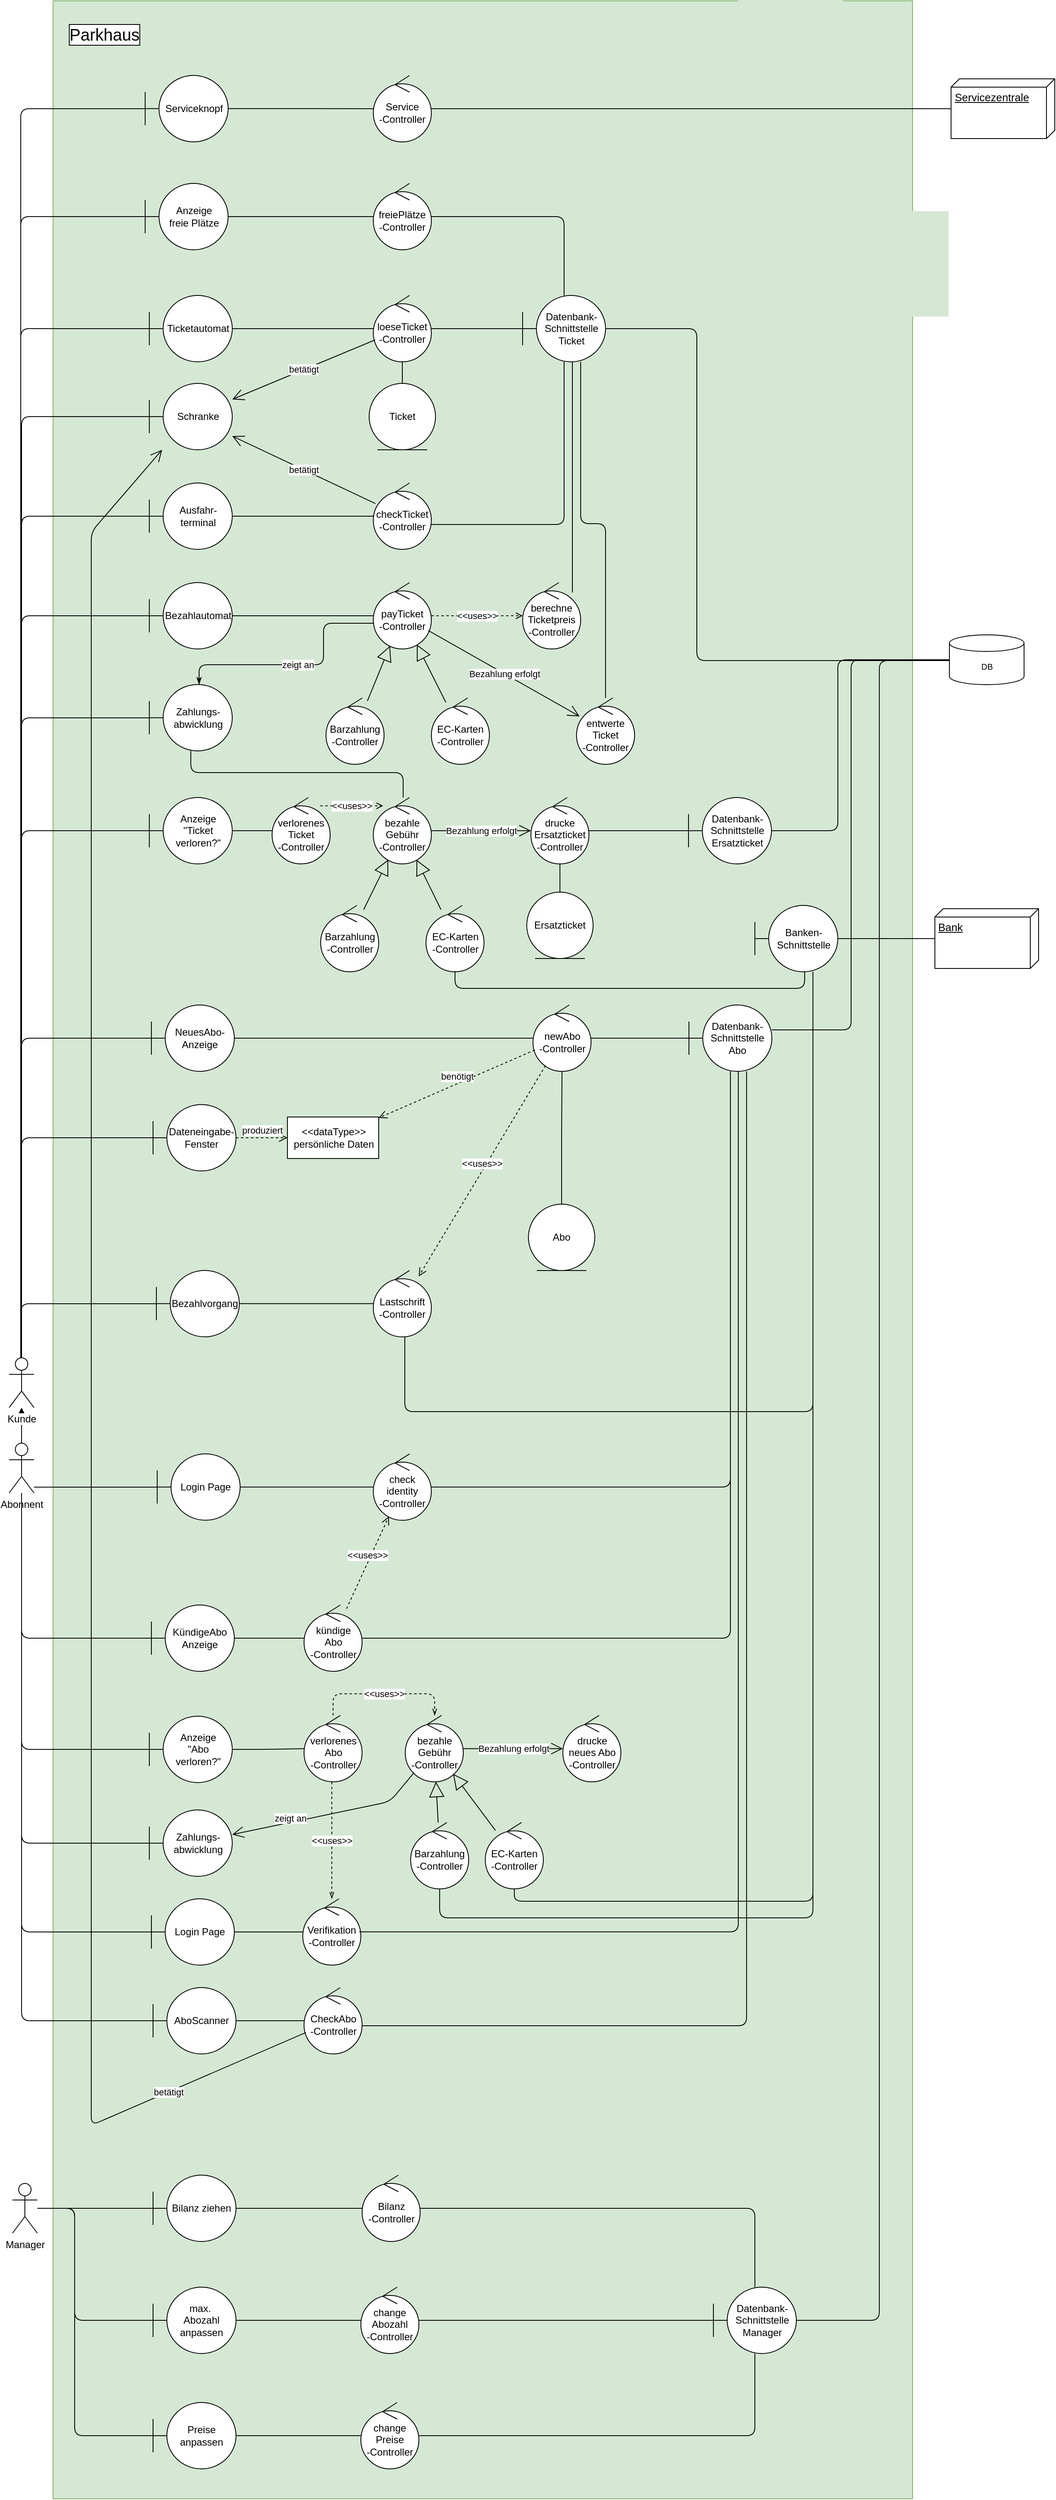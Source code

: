 <mxfile version="10.7.5" type="github"><diagram id="0jlefz1RmY8A--DvuwU4" name="Page-1"><mxGraphModel dx="3047" dy="3426" grid="1" gridSize="10" guides="1" tooltips="1" connect="1" arrows="1" fold="1" page="1" pageScale="1" pageWidth="827" pageHeight="1169" math="0" shadow="0"><root><mxCell id="0"/><mxCell id="1" parent="0"/><mxCell id="V_xF_PTunRfv04QX6GyA-337" value="" style="rounded=0;whiteSpace=wrap;html=1;shadow=0;strokeWidth=1;fillColor=#d5e8d4;strokeColor=#82b366;" parent="1" vertex="1"><mxGeometry x="244" y="-922" width="1036" height="3010" as="geometry"/></mxCell><mxCell id="V_xF_PTunRfv04QX6GyA-1" value="Ticketautomat&lt;br&gt;" style="shape=umlBoundary;whiteSpace=wrap;html=1;" parent="1" vertex="1"><mxGeometry x="360" y="-567" width="100" height="80" as="geometry"/></mxCell><mxCell id="V_xF_PTunRfv04QX6GyA-3" value="Bezahlautomat" style="shape=umlBoundary;whiteSpace=wrap;html=1;" parent="1" vertex="1"><mxGeometry x="360" y="-221" width="100" height="80" as="geometry"/></mxCell><mxCell id="V_xF_PTunRfv04QX6GyA-4" value="NeuesAbo-&lt;br&gt;Anzeige&lt;br&gt;" style="shape=umlBoundary;whiteSpace=wrap;html=1;" parent="1" vertex="1"><mxGeometry x="362.5" y="288" width="100" height="80" as="geometry"/></mxCell><mxCell id="V_xF_PTunRfv04QX6GyA-5" value="loeseTicket&lt;br&gt;-Controller&lt;br&gt;" style="ellipse;shape=umlControl;whiteSpace=wrap;html=1;" parent="1" vertex="1"><mxGeometry x="630" y="-567" width="70" height="80" as="geometry"/></mxCell><mxCell id="V_xF_PTunRfv04QX6GyA-6" value="Datenbank-&lt;br&gt;Schnittstelle&lt;br&gt;Ticket&lt;br&gt;" style="shape=umlBoundary;whiteSpace=wrap;html=1;" parent="1" vertex="1"><mxGeometry x="810" y="-567" width="100" height="80" as="geometry"/></mxCell><mxCell id="V_xF_PTunRfv04QX6GyA-7" value="Ticket" style="ellipse;shape=umlEntity;whiteSpace=wrap;html=1;" parent="1" vertex="1"><mxGeometry x="625" y="-461" width="80" height="80" as="geometry"/></mxCell><mxCell id="V_xF_PTunRfv04QX6GyA-9" value="" style="endArrow=none;html=1;edgeStyle=orthogonalEdgeStyle;" parent="1" source="V_xF_PTunRfv04QX6GyA-1" target="V_xF_PTunRfv04QX6GyA-5" edge="1"><mxGeometry relative="1" as="geometry"><mxPoint x="360" y="-181" as="sourcePoint"/><mxPoint x="520" y="-181" as="targetPoint"/></mxGeometry></mxCell><mxCell id="V_xF_PTunRfv04QX6GyA-10" value="" style="resizable=0;html=1;align=left;verticalAlign=bottom;labelBackgroundColor=#ffffff;fontSize=10;" parent="V_xF_PTunRfv04QX6GyA-9" connectable="0" vertex="1"><mxGeometry x="-1" relative="1" as="geometry"/></mxCell><mxCell id="V_xF_PTunRfv04QX6GyA-11" value="" style="resizable=0;html=1;align=right;verticalAlign=bottom;labelBackgroundColor=#ffffff;fontSize=10;" parent="V_xF_PTunRfv04QX6GyA-9" connectable="0" vertex="1"><mxGeometry x="1" relative="1" as="geometry"/></mxCell><mxCell id="V_xF_PTunRfv04QX6GyA-12" value="" style="endArrow=none;html=1;edgeStyle=orthogonalEdgeStyle;" parent="1" source="V_xF_PTunRfv04QX6GyA-5" target="V_xF_PTunRfv04QX6GyA-6" edge="1"><mxGeometry relative="1" as="geometry"><mxPoint x="470" y="-531" as="sourcePoint"/><mxPoint x="630" y="-531" as="targetPoint"/></mxGeometry></mxCell><mxCell id="V_xF_PTunRfv04QX6GyA-13" value="" style="resizable=0;html=1;align=left;verticalAlign=bottom;labelBackgroundColor=#ffffff;fontSize=10;" parent="V_xF_PTunRfv04QX6GyA-12" connectable="0" vertex="1"><mxGeometry x="-1" relative="1" as="geometry"/></mxCell><mxCell id="V_xF_PTunRfv04QX6GyA-14" value="" style="resizable=0;html=1;align=right;verticalAlign=bottom;labelBackgroundColor=#ffffff;fontSize=10;" parent="V_xF_PTunRfv04QX6GyA-12" connectable="0" vertex="1"><mxGeometry x="1" relative="1" as="geometry"/></mxCell><mxCell id="V_xF_PTunRfv04QX6GyA-15" value="" style="endArrow=none;html=1;edgeStyle=orthogonalEdgeStyle;" parent="1" source="V_xF_PTunRfv04QX6GyA-7" target="V_xF_PTunRfv04QX6GyA-5" edge="1"><mxGeometry relative="1" as="geometry"><mxPoint x="480" y="-521" as="sourcePoint"/><mxPoint x="640" y="-521" as="targetPoint"/></mxGeometry></mxCell><mxCell id="V_xF_PTunRfv04QX6GyA-16" value="" style="resizable=0;html=1;align=left;verticalAlign=bottom;labelBackgroundColor=#ffffff;fontSize=10;" parent="V_xF_PTunRfv04QX6GyA-15" connectable="0" vertex="1"><mxGeometry x="-1" relative="1" as="geometry"/></mxCell><mxCell id="V_xF_PTunRfv04QX6GyA-17" value="" style="resizable=0;html=1;align=right;verticalAlign=bottom;labelBackgroundColor=#ffffff;fontSize=10;" parent="V_xF_PTunRfv04QX6GyA-15" connectable="0" vertex="1"><mxGeometry x="1" relative="1" as="geometry"/></mxCell><mxCell id="V_xF_PTunRfv04QX6GyA-18" value="&lt;font style=&quot;font-size: 10px&quot;&gt;&lt;br&gt;DB&lt;/font&gt;" style="strokeWidth=1;html=1;shape=mxgraph.flowchart.database;whiteSpace=wrap;" parent="1" vertex="1"><mxGeometry x="1324.5" y="-158" width="90" height="60" as="geometry"/></mxCell><mxCell id="V_xF_PTunRfv04QX6GyA-19" value="payTicket&lt;br&gt;-Controller&lt;br&gt;" style="ellipse;shape=umlControl;whiteSpace=wrap;html=1;strokeWidth=1;" parent="1" vertex="1"><mxGeometry x="630" y="-221" width="70" height="80" as="geometry"/></mxCell><mxCell id="V_xF_PTunRfv04QX6GyA-20" value="" style="endArrow=none;html=1;edgeStyle=orthogonalEdgeStyle;" parent="1" source="V_xF_PTunRfv04QX6GyA-3" target="V_xF_PTunRfv04QX6GyA-19" edge="1"><mxGeometry relative="1" as="geometry"><mxPoint x="490" y="-511" as="sourcePoint"/><mxPoint x="650" y="-511" as="targetPoint"/></mxGeometry></mxCell><mxCell id="V_xF_PTunRfv04QX6GyA-21" value="" style="resizable=0;html=1;align=left;verticalAlign=bottom;labelBackgroundColor=#ffffff;fontSize=10;" parent="V_xF_PTunRfv04QX6GyA-20" connectable="0" vertex="1"><mxGeometry x="-1" relative="1" as="geometry"/></mxCell><mxCell id="V_xF_PTunRfv04QX6GyA-22" value="" style="resizable=0;html=1;align=right;verticalAlign=bottom;labelBackgroundColor=#ffffff;fontSize=10;" parent="V_xF_PTunRfv04QX6GyA-20" connectable="0" vertex="1"><mxGeometry x="1" relative="1" as="geometry"/></mxCell><mxCell id="V_xF_PTunRfv04QX6GyA-23" value="" style="endArrow=none;html=1;edgeStyle=orthogonalEdgeStyle;" parent="1" source="V_xF_PTunRfv04QX6GyA-18" target="V_xF_PTunRfv04QX6GyA-6" edge="1"><mxGeometry relative="1" as="geometry"><mxPoint x="500" y="-501" as="sourcePoint"/><mxPoint x="660" y="-501" as="targetPoint"/><Array as="points"><mxPoint x="1020" y="-127"/><mxPoint x="1020" y="-527"/></Array></mxGeometry></mxCell><mxCell id="V_xF_PTunRfv04QX6GyA-24" value="" style="resizable=0;html=1;align=left;verticalAlign=bottom;labelBackgroundColor=#ffffff;fontSize=10;" parent="V_xF_PTunRfv04QX6GyA-23" connectable="0" vertex="1"><mxGeometry x="-1" relative="1" as="geometry"/></mxCell><mxCell id="V_xF_PTunRfv04QX6GyA-25" value="" style="resizable=0;html=1;align=right;verticalAlign=bottom;labelBackgroundColor=#ffffff;fontSize=10;" parent="V_xF_PTunRfv04QX6GyA-23" connectable="0" vertex="1"><mxGeometry x="1" relative="1" as="geometry"/></mxCell><mxCell id="V_xF_PTunRfv04QX6GyA-26" value="newAbo&lt;br&gt;-Controller&lt;br&gt;" style="ellipse;shape=umlControl;whiteSpace=wrap;html=1;strokeWidth=1;" parent="1" vertex="1"><mxGeometry x="822.5" y="288" width="70" height="80" as="geometry"/></mxCell><mxCell id="V_xF_PTunRfv04QX6GyA-27" value="Abo" style="ellipse;shape=umlEntity;whiteSpace=wrap;html=1;strokeWidth=1;" parent="1" vertex="1"><mxGeometry x="817" y="528" width="80" height="80" as="geometry"/></mxCell><mxCell id="V_xF_PTunRfv04QX6GyA-28" value="" style="endArrow=none;html=1;edgeStyle=orthogonalEdgeStyle;" parent="1" source="V_xF_PTunRfv04QX6GyA-4" target="V_xF_PTunRfv04QX6GyA-26" edge="1"><mxGeometry relative="1" as="geometry"><mxPoint x="637.5" y="145.5" as="sourcePoint"/><mxPoint x="797.5" y="145.5" as="targetPoint"/></mxGeometry></mxCell><mxCell id="V_xF_PTunRfv04QX6GyA-29" value="" style="resizable=0;html=1;align=left;verticalAlign=bottom;labelBackgroundColor=#ffffff;fontSize=10;" parent="V_xF_PTunRfv04QX6GyA-28" connectable="0" vertex="1"><mxGeometry x="-1" relative="1" as="geometry"/></mxCell><mxCell id="V_xF_PTunRfv04QX6GyA-30" value="" style="resizable=0;html=1;align=right;verticalAlign=bottom;labelBackgroundColor=#ffffff;fontSize=10;" parent="V_xF_PTunRfv04QX6GyA-28" connectable="0" vertex="1"><mxGeometry x="1" relative="1" as="geometry"/></mxCell><mxCell id="V_xF_PTunRfv04QX6GyA-31" value="" style="endArrow=none;html=1;edgeStyle=orthogonalEdgeStyle;" parent="1" source="V_xF_PTunRfv04QX6GyA-27" target="V_xF_PTunRfv04QX6GyA-26" edge="1"><mxGeometry relative="1" as="geometry"><mxPoint x="647.5" y="155.5" as="sourcePoint"/><mxPoint x="807.5" y="155.5" as="targetPoint"/></mxGeometry></mxCell><mxCell id="V_xF_PTunRfv04QX6GyA-32" value="" style="resizable=0;html=1;align=left;verticalAlign=bottom;labelBackgroundColor=#ffffff;fontSize=10;" parent="V_xF_PTunRfv04QX6GyA-31" connectable="0" vertex="1"><mxGeometry x="-1" relative="1" as="geometry"/></mxCell><mxCell id="V_xF_PTunRfv04QX6GyA-33" value="" style="resizable=0;html=1;align=right;verticalAlign=bottom;labelBackgroundColor=#ffffff;fontSize=10;" parent="V_xF_PTunRfv04QX6GyA-31" connectable="0" vertex="1"><mxGeometry x="1" relative="1" as="geometry"/></mxCell><mxCell id="V_xF_PTunRfv04QX6GyA-37" value="Datenbank-&lt;br&gt;Schnittstelle&lt;br&gt;Abo&lt;br&gt;" style="shape=umlBoundary;whiteSpace=wrap;html=1;" parent="1" vertex="1"><mxGeometry x="1010.5" y="288" width="100" height="80" as="geometry"/></mxCell><mxCell id="V_xF_PTunRfv04QX6GyA-39" value="" style="endArrow=none;html=1;edgeStyle=orthogonalEdgeStyle;" parent="1" source="V_xF_PTunRfv04QX6GyA-18" target="V_xF_PTunRfv04QX6GyA-37" edge="1"><mxGeometry relative="1" as="geometry"><mxPoint x="1100" y="-572" as="sourcePoint"/><mxPoint x="920" y="-572" as="targetPoint"/><Array as="points"><mxPoint x="1206" y="318"/></Array></mxGeometry></mxCell><mxCell id="V_xF_PTunRfv04QX6GyA-40" value="" style="resizable=0;html=1;align=left;verticalAlign=bottom;labelBackgroundColor=#ffffff;fontSize=10;" parent="V_xF_PTunRfv04QX6GyA-39" connectable="0" vertex="1"><mxGeometry x="-1" relative="1" as="geometry"/></mxCell><mxCell id="V_xF_PTunRfv04QX6GyA-41" value="" style="resizable=0;html=1;align=right;verticalAlign=bottom;labelBackgroundColor=#ffffff;fontSize=10;" parent="V_xF_PTunRfv04QX6GyA-39" connectable="0" vertex="1"><mxGeometry x="1" relative="1" as="geometry"/></mxCell><mxCell id="V_xF_PTunRfv04QX6GyA-42" value="" style="endArrow=none;html=1;edgeStyle=orthogonalEdgeStyle;" parent="1" source="V_xF_PTunRfv04QX6GyA-37" target="V_xF_PTunRfv04QX6GyA-26" edge="1"><mxGeometry relative="1" as="geometry"><mxPoint x="1232.5" y="119.5" as="sourcePoint"/><mxPoint x="1052.5" y="119.5" as="targetPoint"/></mxGeometry></mxCell><mxCell id="V_xF_PTunRfv04QX6GyA-43" value="" style="resizable=0;html=1;align=left;verticalAlign=bottom;labelBackgroundColor=#ffffff;fontSize=10;" parent="V_xF_PTunRfv04QX6GyA-42" connectable="0" vertex="1"><mxGeometry x="-1" relative="1" as="geometry"/></mxCell><mxCell id="V_xF_PTunRfv04QX6GyA-44" value="" style="resizable=0;html=1;align=right;verticalAlign=bottom;labelBackgroundColor=#ffffff;fontSize=10;" parent="V_xF_PTunRfv04QX6GyA-42" connectable="0" vertex="1"><mxGeometry x="1" relative="1" as="geometry"/></mxCell><mxCell id="V_xF_PTunRfv04QX6GyA-50" value="" style="edgeStyle=orthogonalEdgeStyle;rounded=0;orthogonalLoop=1;jettySize=auto;html=1;" parent="1" source="V_xF_PTunRfv04QX6GyA-48" target="V_xF_PTunRfv04QX6GyA-49" edge="1"><mxGeometry relative="1" as="geometry"/></mxCell><mxCell id="V_xF_PTunRfv04QX6GyA-48" value="Abonnent" style="shape=umlActor;verticalLabelPosition=bottom;labelBackgroundColor=#ffffff;verticalAlign=top;html=1;strokeWidth=1;" parent="1" vertex="1"><mxGeometry x="191" y="816" width="30" height="60" as="geometry"/></mxCell><mxCell id="V_xF_PTunRfv04QX6GyA-49" value="Kunde" style="shape=umlActor;verticalLabelPosition=bottom;labelBackgroundColor=#ffffff;verticalAlign=top;html=1;strokeWidth=1;shadow=0;" parent="1" vertex="1"><mxGeometry x="191" y="713.167" width="30" height="60" as="geometry"/></mxCell><mxCell id="V_xF_PTunRfv04QX6GyA-54" value="&amp;lt;&amp;lt;uses&amp;gt;&amp;gt;&lt;br&gt;" style="html=1;verticalAlign=bottom;endArrow=open;dashed=1;endSize=8;" parent="1" source="V_xF_PTunRfv04QX6GyA-26" target="V_xF_PTunRfv04QX6GyA-146" edge="1"><mxGeometry relative="1" as="geometry"><mxPoint x="382.5" y="799.5" as="sourcePoint"/><mxPoint x="607.896" y="543.843" as="targetPoint"/></mxGeometry></mxCell><mxCell id="V_xF_PTunRfv04QX6GyA-63" value="Schranke" style="shape=umlBoundary;whiteSpace=wrap;html=1;strokeWidth=1;" parent="1" vertex="1"><mxGeometry x="360" y="-461" width="100" height="80" as="geometry"/></mxCell><mxCell id="V_xF_PTunRfv04QX6GyA-65" value="betätigt&lt;br&gt;" style="endArrow=open;endSize=12;html=1;" parent="1" source="V_xF_PTunRfv04QX6GyA-5" target="V_xF_PTunRfv04QX6GyA-63" edge="1"><mxGeometry width="160" relative="1" as="geometry"><mxPoint x="360" y="109" as="sourcePoint"/><mxPoint x="280" y="39" as="targetPoint"/></mxGeometry></mxCell><mxCell id="V_xF_PTunRfv04QX6GyA-67" value="Ausfahr-&lt;br&gt;terminal&lt;br&gt;" style="shape=umlBoundary;whiteSpace=wrap;html=1;strokeWidth=1;" parent="1" vertex="1"><mxGeometry x="360" y="-341" width="100" height="80" as="geometry"/></mxCell><mxCell id="V_xF_PTunRfv04QX6GyA-68" value="checkTicket&lt;br&gt;-Controller&lt;br&gt;" style="ellipse;shape=umlControl;whiteSpace=wrap;html=1;strokeWidth=1;" parent="1" vertex="1"><mxGeometry x="630" y="-341" width="70" height="80" as="geometry"/></mxCell><mxCell id="V_xF_PTunRfv04QX6GyA-70" value="" style="endArrow=none;html=1;edgeStyle=orthogonalEdgeStyle;" parent="1" source="V_xF_PTunRfv04QX6GyA-67" target="V_xF_PTunRfv04QX6GyA-68" edge="1"><mxGeometry relative="1" as="geometry"><mxPoint x="470" y="-271" as="sourcePoint"/><mxPoint x="640" y="-271" as="targetPoint"/></mxGeometry></mxCell><mxCell id="V_xF_PTunRfv04QX6GyA-71" value="" style="resizable=0;html=1;align=left;verticalAlign=bottom;labelBackgroundColor=#ffffff;fontSize=10;" parent="V_xF_PTunRfv04QX6GyA-70" connectable="0" vertex="1"><mxGeometry x="-1" relative="1" as="geometry"/></mxCell><mxCell id="V_xF_PTunRfv04QX6GyA-72" value="" style="resizable=0;html=1;align=right;verticalAlign=bottom;labelBackgroundColor=#ffffff;fontSize=10;" parent="V_xF_PTunRfv04QX6GyA-70" connectable="0" vertex="1"><mxGeometry x="1" relative="1" as="geometry"/></mxCell><mxCell id="V_xF_PTunRfv04QX6GyA-73" value="" style="endArrow=none;html=1;edgeStyle=orthogonalEdgeStyle;" parent="1" source="V_xF_PTunRfv04QX6GyA-68" target="V_xF_PTunRfv04QX6GyA-6" edge="1"><mxGeometry relative="1" as="geometry"><mxPoint x="480" y="-261" as="sourcePoint"/><mxPoint x="910" y="-481" as="targetPoint"/><Array as="points"><mxPoint x="860" y="-291"/></Array></mxGeometry></mxCell><mxCell id="V_xF_PTunRfv04QX6GyA-74" value="" style="resizable=0;html=1;align=left;verticalAlign=bottom;labelBackgroundColor=#ffffff;fontSize=10;" parent="V_xF_PTunRfv04QX6GyA-73" connectable="0" vertex="1"><mxGeometry x="-1" relative="1" as="geometry"/></mxCell><mxCell id="V_xF_PTunRfv04QX6GyA-75" value="" style="resizable=0;html=1;align=right;verticalAlign=bottom;labelBackgroundColor=#ffffff;fontSize=10;" parent="V_xF_PTunRfv04QX6GyA-73" connectable="0" vertex="1"><mxGeometry x="1" relative="1" as="geometry"/></mxCell><mxCell id="V_xF_PTunRfv04QX6GyA-76" value="betätigt&lt;br&gt;" style="endArrow=open;endSize=12;html=1;" parent="1" source="V_xF_PTunRfv04QX6GyA-68" target="V_xF_PTunRfv04QX6GyA-63" edge="1"><mxGeometry width="160" relative="1" as="geometry"><mxPoint x="642.643" y="-515.751" as="sourcePoint"/><mxPoint x="470" y="-434.529" as="targetPoint"/></mxGeometry></mxCell><mxCell id="V_xF_PTunRfv04QX6GyA-77" value="Serviceknopf" style="shape=umlBoundary;whiteSpace=wrap;html=1;strokeWidth=1;" parent="1" vertex="1"><mxGeometry x="355" y="-832.069" width="100" height="80" as="geometry"/></mxCell><mxCell id="V_xF_PTunRfv04QX6GyA-78" value="Service&lt;br&gt;-Controller&lt;br&gt;" style="ellipse;shape=umlControl;whiteSpace=wrap;html=1;strokeWidth=1;" parent="1" vertex="1"><mxGeometry x="630" y="-832" width="70" height="80" as="geometry"/></mxCell><mxCell id="V_xF_PTunRfv04QX6GyA-79" value="&lt;font style=&quot;font-size: 13px&quot;&gt;Servicezentrale&lt;/font&gt;" style="verticalAlign=top;align=left;spacingTop=8;spacingLeft=2;spacingRight=12;shape=cube;size=10;direction=south;fontStyle=4;html=1;strokeWidth=1;" parent="1" vertex="1"><mxGeometry x="1326.5" y="-828" width="125" height="72" as="geometry"/></mxCell><mxCell id="V_xF_PTunRfv04QX6GyA-80" value="" style="endArrow=none;html=1;edgeStyle=orthogonalEdgeStyle;" parent="1" source="V_xF_PTunRfv04QX6GyA-77" target="V_xF_PTunRfv04QX6GyA-78" edge="1"><mxGeometry relative="1" as="geometry"><mxPoint x="470" y="-517" as="sourcePoint"/><mxPoint x="640" y="-517" as="targetPoint"/></mxGeometry></mxCell><mxCell id="V_xF_PTunRfv04QX6GyA-81" value="" style="resizable=0;html=1;align=left;verticalAlign=bottom;labelBackgroundColor=#ffffff;fontSize=10;" parent="V_xF_PTunRfv04QX6GyA-80" connectable="0" vertex="1"><mxGeometry x="-1" relative="1" as="geometry"/></mxCell><mxCell id="V_xF_PTunRfv04QX6GyA-82" value="" style="resizable=0;html=1;align=right;verticalAlign=bottom;labelBackgroundColor=#ffffff;fontSize=10;" parent="V_xF_PTunRfv04QX6GyA-80" connectable="0" vertex="1"><mxGeometry x="1" relative="1" as="geometry"/></mxCell><mxCell id="V_xF_PTunRfv04QX6GyA-83" value="" style="endArrow=none;html=1;edgeStyle=orthogonalEdgeStyle;" parent="1" source="V_xF_PTunRfv04QX6GyA-78" target="V_xF_PTunRfv04QX6GyA-79" edge="1"><mxGeometry relative="1" as="geometry"><mxPoint x="480" y="-507" as="sourcePoint"/><mxPoint x="650" y="-507" as="targetPoint"/></mxGeometry></mxCell><mxCell id="V_xF_PTunRfv04QX6GyA-84" value="" style="resizable=0;html=1;align=left;verticalAlign=bottom;labelBackgroundColor=#ffffff;fontSize=10;" parent="V_xF_PTunRfv04QX6GyA-83" connectable="0" vertex="1"><mxGeometry x="-1" relative="1" as="geometry"/></mxCell><mxCell id="V_xF_PTunRfv04QX6GyA-85" value="" style="resizable=0;html=1;align=right;verticalAlign=bottom;labelBackgroundColor=#ffffff;fontSize=10;" parent="V_xF_PTunRfv04QX6GyA-83" connectable="0" vertex="1"><mxGeometry x="1" relative="1" as="geometry"/></mxCell><mxCell id="V_xF_PTunRfv04QX6GyA-86" value="Anzeige&lt;br&gt;freie Plätze&lt;br&gt;" style="shape=umlBoundary;whiteSpace=wrap;html=1;shadow=0;strokeWidth=1;" parent="1" vertex="1"><mxGeometry x="355" y="-702" width="100" height="80" as="geometry"/></mxCell><mxCell id="V_xF_PTunRfv04QX6GyA-87" value="freiePlätze&lt;br&gt;-Controller&lt;br&gt;" style="ellipse;shape=umlControl;whiteSpace=wrap;html=1;shadow=0;strokeWidth=1;" parent="1" vertex="1"><mxGeometry x="630" y="-702" width="70" height="80" as="geometry"/></mxCell><mxCell id="V_xF_PTunRfv04QX6GyA-88" value="" style="endArrow=none;html=1;edgeStyle=orthogonalEdgeStyle;" parent="1" source="V_xF_PTunRfv04QX6GyA-86" target="V_xF_PTunRfv04QX6GyA-87" edge="1"><mxGeometry relative="1" as="geometry"><mxPoint x="470" y="-517" as="sourcePoint"/><mxPoint x="640" y="-517" as="targetPoint"/></mxGeometry></mxCell><mxCell id="V_xF_PTunRfv04QX6GyA-89" value="" style="resizable=0;html=1;align=left;verticalAlign=bottom;labelBackgroundColor=#ffffff;fontSize=10;" parent="V_xF_PTunRfv04QX6GyA-88" connectable="0" vertex="1"><mxGeometry x="-1" relative="1" as="geometry"/></mxCell><mxCell id="V_xF_PTunRfv04QX6GyA-90" value="" style="resizable=0;html=1;align=right;verticalAlign=bottom;labelBackgroundColor=#ffffff;fontSize=10;" parent="V_xF_PTunRfv04QX6GyA-88" connectable="0" vertex="1"><mxGeometry x="1" relative="1" as="geometry"/></mxCell><mxCell id="V_xF_PTunRfv04QX6GyA-91" value="" style="endArrow=none;html=1;edgeStyle=orthogonalEdgeStyle;" parent="1" source="V_xF_PTunRfv04QX6GyA-87" target="V_xF_PTunRfv04QX6GyA-6" edge="1"><mxGeometry relative="1" as="geometry"><mxPoint x="480" y="-507" as="sourcePoint"/><mxPoint x="650" y="-507" as="targetPoint"/></mxGeometry></mxCell><mxCell id="V_xF_PTunRfv04QX6GyA-92" value="" style="resizable=0;html=1;align=left;verticalAlign=bottom;labelBackgroundColor=#ffffff;fontSize=10;" parent="V_xF_PTunRfv04QX6GyA-91" connectable="0" vertex="1"><mxGeometry x="-1" relative="1" as="geometry"/></mxCell><mxCell id="V_xF_PTunRfv04QX6GyA-93" value="" style="resizable=0;html=1;align=right;verticalAlign=bottom;labelBackgroundColor=#ffffff;fontSize=10;" parent="V_xF_PTunRfv04QX6GyA-91" connectable="0" vertex="1"><mxGeometry x="1" relative="1" as="geometry"/></mxCell><mxCell id="V_xF_PTunRfv04QX6GyA-94" value="Barzahlung&lt;br&gt;-Controller&lt;br&gt;" style="ellipse;shape=umlControl;whiteSpace=wrap;html=1;shadow=0;strokeWidth=1;" parent="1" vertex="1"><mxGeometry x="573" y="-82" width="70" height="80" as="geometry"/></mxCell><mxCell id="V_xF_PTunRfv04QX6GyA-95" value="EC-Karten&lt;br&gt;-Controller&lt;br&gt;" style="ellipse;shape=umlControl;whiteSpace=wrap;html=1;shadow=0;strokeWidth=1;" parent="1" vertex="1"><mxGeometry x="700" y="-82" width="70" height="80" as="geometry"/></mxCell><mxCell id="V_xF_PTunRfv04QX6GyA-96" value="" style="endArrow=block;endSize=16;endFill=0;html=1;" parent="1" source="V_xF_PTunRfv04QX6GyA-94" target="V_xF_PTunRfv04QX6GyA-19" edge="1"><mxGeometry width="160" relative="1" as="geometry"><mxPoint x="180" y="708" as="sourcePoint"/><mxPoint x="340" y="708" as="targetPoint"/></mxGeometry></mxCell><mxCell id="V_xF_PTunRfv04QX6GyA-97" value="" style="endArrow=block;endSize=16;endFill=0;html=1;" parent="1" source="V_xF_PTunRfv04QX6GyA-95" target="V_xF_PTunRfv04QX6GyA-19" edge="1"><mxGeometry width="160" relative="1" as="geometry"><mxPoint x="597.109" y="-63.009" as="sourcePoint"/><mxPoint x="652.772" y="-140.103" as="targetPoint"/></mxGeometry></mxCell><mxCell id="V_xF_PTunRfv04QX6GyA-98" value="entwerte&lt;br&gt;Ticket&lt;br&gt;-Controller&lt;br&gt;" style="ellipse;shape=umlControl;whiteSpace=wrap;html=1;shadow=0;strokeWidth=1;" parent="1" vertex="1"><mxGeometry x="875" y="-82" width="70" height="80" as="geometry"/></mxCell><mxCell id="V_xF_PTunRfv04QX6GyA-99" value="Bezahlung erfolgt&lt;br&gt;" style="endArrow=open;endSize=12;html=1;" parent="1" source="V_xF_PTunRfv04QX6GyA-19" target="V_xF_PTunRfv04QX6GyA-98" edge="1"><mxGeometry width="160" relative="1" as="geometry"><mxPoint x="642.643" y="-306.249" as="sourcePoint"/><mxPoint x="470" y="-387.471" as="targetPoint"/></mxGeometry></mxCell><mxCell id="V_xF_PTunRfv04QX6GyA-100" value="" style="endArrow=none;html=1;edgeStyle=orthogonalEdgeStyle;" parent="1" source="V_xF_PTunRfv04QX6GyA-98" target="V_xF_PTunRfv04QX6GyA-6" edge="1"><mxGeometry relative="1" as="geometry"><mxPoint x="708.78" y="-160.529" as="sourcePoint"/><mxPoint x="880.294" y="-477" as="targetPoint"/><Array as="points"><mxPoint x="910" y="-292"/><mxPoint x="880" y="-292"/></Array></mxGeometry></mxCell><mxCell id="V_xF_PTunRfv04QX6GyA-101" value="" style="resizable=0;html=1;align=left;verticalAlign=bottom;labelBackgroundColor=#ffffff;fontSize=10;" parent="V_xF_PTunRfv04QX6GyA-100" connectable="0" vertex="1"><mxGeometry x="-1" relative="1" as="geometry"/></mxCell><mxCell id="V_xF_PTunRfv04QX6GyA-102" value="" style="resizable=0;html=1;align=right;verticalAlign=bottom;labelBackgroundColor=#ffffff;fontSize=10;" parent="V_xF_PTunRfv04QX6GyA-100" connectable="0" vertex="1"><mxGeometry x="1" relative="1" as="geometry"/></mxCell><mxCell id="V_xF_PTunRfv04QX6GyA-103" value="Anzeige&lt;br&gt;&quot;Ticket verloren?&quot;&lt;br&gt;" style="shape=umlBoundary;whiteSpace=wrap;html=1;shadow=0;strokeWidth=1;" parent="1" vertex="1"><mxGeometry x="360" y="38" width="100" height="80" as="geometry"/></mxCell><mxCell id="V_xF_PTunRfv04QX6GyA-104" value="verlorenes&lt;br&gt;Ticket&lt;br&gt;-Controller&lt;br&gt;" style="ellipse;shape=umlControl;whiteSpace=wrap;html=1;shadow=0;strokeWidth=1;" parent="1" vertex="1"><mxGeometry x="508" y="38" width="70" height="80" as="geometry"/></mxCell><mxCell id="V_xF_PTunRfv04QX6GyA-105" value="" style="endArrow=none;html=1;edgeStyle=orthogonalEdgeStyle;" parent="1" source="V_xF_PTunRfv04QX6GyA-103" target="V_xF_PTunRfv04QX6GyA-104" edge="1"><mxGeometry relative="1" as="geometry"><mxPoint x="470" y="-171" as="sourcePoint"/><mxPoint x="640" y="-171" as="targetPoint"/></mxGeometry></mxCell><mxCell id="V_xF_PTunRfv04QX6GyA-106" value="" style="resizable=0;html=1;align=left;verticalAlign=bottom;labelBackgroundColor=#ffffff;fontSize=10;" parent="V_xF_PTunRfv04QX6GyA-105" connectable="0" vertex="1"><mxGeometry x="-1" relative="1" as="geometry"/></mxCell><mxCell id="V_xF_PTunRfv04QX6GyA-107" value="" style="resizable=0;html=1;align=right;verticalAlign=bottom;labelBackgroundColor=#ffffff;fontSize=10;" parent="V_xF_PTunRfv04QX6GyA-105" connectable="0" vertex="1"><mxGeometry x="1" relative="1" as="geometry"/></mxCell><mxCell id="V_xF_PTunRfv04QX6GyA-108" value="bezahle&lt;br&gt;Gebühr&lt;br&gt;-Controller&lt;br&gt;" style="ellipse;shape=umlControl;whiteSpace=wrap;html=1;shadow=0;strokeWidth=1;" parent="1" vertex="1"><mxGeometry x="630" y="38" width="70" height="80" as="geometry"/></mxCell><mxCell id="V_xF_PTunRfv04QX6GyA-109" value="berechne&lt;br&gt;Ticketpreis&lt;br&gt;-Controller&lt;br&gt;" style="ellipse;shape=umlControl;whiteSpace=wrap;html=1;shadow=0;strokeWidth=1;" parent="1" vertex="1"><mxGeometry x="810" y="-221" width="70" height="80" as="geometry"/></mxCell><mxCell id="V_xF_PTunRfv04QX6GyA-110" value="&amp;lt;&amp;lt;uses&amp;gt;&amp;gt;" style="endArrow=open;html=1;edgeStyle=orthogonalEdgeStyle;dashed=1;startArrow=none;startFill=0;endFill=0;" parent="1" source="V_xF_PTunRfv04QX6GyA-19" target="V_xF_PTunRfv04QX6GyA-109" edge="1"><mxGeometry relative="1" as="geometry"><mxPoint x="708.78" y="-280.529" as="sourcePoint"/><mxPoint x="869.706" y="-477" as="targetPoint"/><Array as="points"><mxPoint x="770" y="-181"/><mxPoint x="770" y="-181"/></Array></mxGeometry></mxCell><mxCell id="V_xF_PTunRfv04QX6GyA-111" value="" style="resizable=0;html=1;align=left;verticalAlign=bottom;labelBackgroundColor=#ffffff;fontSize=10;" parent="V_xF_PTunRfv04QX6GyA-110" connectable="0" vertex="1"><mxGeometry x="-1" relative="1" as="geometry"/></mxCell><mxCell id="V_xF_PTunRfv04QX6GyA-112" value="" style="resizable=0;html=1;align=right;verticalAlign=bottom;labelBackgroundColor=#ffffff;fontSize=10;" parent="V_xF_PTunRfv04QX6GyA-110" connectable="0" vertex="1"><mxGeometry x="1" relative="1" as="geometry"/></mxCell><mxCell id="V_xF_PTunRfv04QX6GyA-113" value="" style="endArrow=none;html=1;edgeStyle=orthogonalEdgeStyle;" parent="1" source="V_xF_PTunRfv04QX6GyA-109" target="V_xF_PTunRfv04QX6GyA-6" edge="1"><mxGeometry relative="1" as="geometry"><mxPoint x="708.78" y="-280.529" as="sourcePoint"/><mxPoint x="869.706" y="-477" as="targetPoint"/><Array as="points"><mxPoint x="870" y="-332"/><mxPoint x="870" y="-332"/></Array></mxGeometry></mxCell><mxCell id="V_xF_PTunRfv04QX6GyA-114" value="" style="resizable=0;html=1;align=left;verticalAlign=bottom;labelBackgroundColor=#ffffff;fontSize=10;" parent="V_xF_PTunRfv04QX6GyA-113" connectable="0" vertex="1"><mxGeometry x="-1" relative="1" as="geometry"/></mxCell><mxCell id="V_xF_PTunRfv04QX6GyA-115" value="" style="resizable=0;html=1;align=right;verticalAlign=bottom;labelBackgroundColor=#ffffff;fontSize=10;" parent="V_xF_PTunRfv04QX6GyA-113" connectable="0" vertex="1"><mxGeometry x="1" relative="1" as="geometry"/></mxCell><mxCell id="V_xF_PTunRfv04QX6GyA-116" value="Barzahlung&lt;br&gt;-Controller&lt;br&gt;" style="ellipse;shape=umlControl;whiteSpace=wrap;html=1;shadow=0;strokeWidth=1;" parent="1" vertex="1"><mxGeometry x="566.5" y="168" width="70" height="80" as="geometry"/></mxCell><mxCell id="V_xF_PTunRfv04QX6GyA-117" value="EC-Karten&lt;br&gt;-Controller&lt;br&gt;" style="ellipse;shape=umlControl;whiteSpace=wrap;html=1;shadow=0;strokeWidth=1;" parent="1" vertex="1"><mxGeometry x="693.5" y="168" width="70" height="80" as="geometry"/></mxCell><mxCell id="V_xF_PTunRfv04QX6GyA-118" value="" style="endArrow=block;endSize=16;endFill=0;html=1;" parent="1" source="V_xF_PTunRfv04QX6GyA-116" target="V_xF_PTunRfv04QX6GyA-108" edge="1"><mxGeometry width="160" relative="1" as="geometry"><mxPoint x="173.5" y="982.5" as="sourcePoint"/><mxPoint x="643.745" y="129.772" as="targetPoint"/></mxGeometry></mxCell><mxCell id="V_xF_PTunRfv04QX6GyA-119" value="" style="endArrow=block;endSize=16;endFill=0;html=1;" parent="1" source="V_xF_PTunRfv04QX6GyA-117" target="V_xF_PTunRfv04QX6GyA-108" edge="1"><mxGeometry width="160" relative="1" as="geometry"><mxPoint x="590.609" y="211.491" as="sourcePoint"/><mxPoint x="675.865" y="128.23" as="targetPoint"/></mxGeometry></mxCell><mxCell id="V_xF_PTunRfv04QX6GyA-120" value="&amp;lt;&amp;lt;uses&amp;gt;&amp;gt;" style="endArrow=open;html=1;edgeStyle=orthogonalEdgeStyle;dashed=1;endFill=0;" parent="1" source="V_xF_PTunRfv04QX6GyA-104" target="V_xF_PTunRfv04QX6GyA-108" edge="1"><mxGeometry relative="1" as="geometry"><mxPoint x="470" y="-171" as="sourcePoint"/><mxPoint x="640" y="-171" as="targetPoint"/><Array as="points"><mxPoint x="600" y="48"/><mxPoint x="600" y="48"/></Array></mxGeometry></mxCell><mxCell id="V_xF_PTunRfv04QX6GyA-121" value="" style="resizable=0;html=1;align=left;verticalAlign=bottom;labelBackgroundColor=#ffffff;fontSize=10;" parent="V_xF_PTunRfv04QX6GyA-120" connectable="0" vertex="1"><mxGeometry x="-1" relative="1" as="geometry"/></mxCell><mxCell id="V_xF_PTunRfv04QX6GyA-122" value="" style="resizable=0;html=1;align=right;verticalAlign=bottom;labelBackgroundColor=#ffffff;fontSize=10;" parent="V_xF_PTunRfv04QX6GyA-120" connectable="0" vertex="1"><mxGeometry x="1" relative="1" as="geometry"/></mxCell><mxCell id="V_xF_PTunRfv04QX6GyA-123" value="drucke&lt;br&gt;Ersatzticket&lt;br&gt;-Controller&lt;br&gt;" style="ellipse;shape=umlControl;whiteSpace=wrap;html=1;shadow=0;strokeWidth=1;" parent="1" vertex="1"><mxGeometry x="820" y="38" width="70" height="80" as="geometry"/></mxCell><mxCell id="V_xF_PTunRfv04QX6GyA-124" value="Bezahlung erfolgt&lt;br&gt;" style="endArrow=open;endSize=12;html=1;" parent="1" source="V_xF_PTunRfv04QX6GyA-108" target="V_xF_PTunRfv04QX6GyA-123" edge="1"><mxGeometry width="160" relative="1" as="geometry"><mxPoint x="706.331" y="-153.171" as="sourcePoint"/><mxPoint x="888.65" y="-49.785" as="targetPoint"/></mxGeometry></mxCell><mxCell id="V_xF_PTunRfv04QX6GyA-125" value="Ersatzticket" style="ellipse;shape=umlEntity;whiteSpace=wrap;html=1;shadow=0;strokeWidth=1;" parent="1" vertex="1"><mxGeometry x="815" y="152" width="80" height="80" as="geometry"/></mxCell><mxCell id="V_xF_PTunRfv04QX6GyA-126" value="" style="endArrow=none;html=1;edgeStyle=orthogonalEdgeStyle;" parent="1" source="V_xF_PTunRfv04QX6GyA-123" target="V_xF_PTunRfv04QX6GyA-125" edge="1"><mxGeometry relative="1" as="geometry"><mxPoint x="470" y="-171" as="sourcePoint"/><mxPoint x="640" y="-171" as="targetPoint"/></mxGeometry></mxCell><mxCell id="V_xF_PTunRfv04QX6GyA-127" value="" style="resizable=0;html=1;align=left;verticalAlign=bottom;labelBackgroundColor=#ffffff;fontSize=10;" parent="V_xF_PTunRfv04QX6GyA-126" connectable="0" vertex="1"><mxGeometry x="-1" relative="1" as="geometry"/></mxCell><mxCell id="V_xF_PTunRfv04QX6GyA-128" value="" style="resizable=0;html=1;align=right;verticalAlign=bottom;labelBackgroundColor=#ffffff;fontSize=10;" parent="V_xF_PTunRfv04QX6GyA-126" connectable="0" vertex="1"><mxGeometry x="1" relative="1" as="geometry"/></mxCell><mxCell id="V_xF_PTunRfv04QX6GyA-129" value="Datenbank-&lt;br&gt;Schnittstelle&lt;br&gt;Ersatzticket&lt;br&gt;" style="shape=umlBoundary;whiteSpace=wrap;html=1;" parent="1" vertex="1"><mxGeometry x="1010" y="38" width="100" height="80" as="geometry"/></mxCell><mxCell id="V_xF_PTunRfv04QX6GyA-130" value="" style="endArrow=none;html=1;edgeStyle=orthogonalEdgeStyle;" parent="1" source="V_xF_PTunRfv04QX6GyA-123" target="V_xF_PTunRfv04QX6GyA-129" edge="1"><mxGeometry relative="1" as="geometry"><mxPoint x="470" y="-171" as="sourcePoint"/><mxPoint x="640" y="-171" as="targetPoint"/></mxGeometry></mxCell><mxCell id="V_xF_PTunRfv04QX6GyA-131" value="" style="resizable=0;html=1;align=left;verticalAlign=bottom;labelBackgroundColor=#ffffff;fontSize=10;" parent="V_xF_PTunRfv04QX6GyA-130" connectable="0" vertex="1"><mxGeometry x="-1" relative="1" as="geometry"/></mxCell><mxCell id="V_xF_PTunRfv04QX6GyA-132" value="" style="resizable=0;html=1;align=right;verticalAlign=bottom;labelBackgroundColor=#ffffff;fontSize=10;" parent="V_xF_PTunRfv04QX6GyA-130" connectable="0" vertex="1"><mxGeometry x="1" relative="1" as="geometry"/></mxCell><mxCell id="V_xF_PTunRfv04QX6GyA-133" value="" style="endArrow=none;html=1;edgeStyle=orthogonalEdgeStyle;" parent="1" source="V_xF_PTunRfv04QX6GyA-129" target="V_xF_PTunRfv04QX6GyA-18" edge="1"><mxGeometry relative="1" as="geometry"><mxPoint x="480" y="-161" as="sourcePoint"/><mxPoint x="650" y="-161" as="targetPoint"/><Array as="points"><mxPoint x="1190" y="78"/></Array></mxGeometry></mxCell><mxCell id="V_xF_PTunRfv04QX6GyA-134" value="" style="resizable=0;html=1;align=left;verticalAlign=bottom;labelBackgroundColor=#ffffff;fontSize=10;" parent="V_xF_PTunRfv04QX6GyA-133" connectable="0" vertex="1"><mxGeometry x="-1" relative="1" as="geometry"/></mxCell><mxCell id="V_xF_PTunRfv04QX6GyA-135" value="" style="resizable=0;html=1;align=right;verticalAlign=bottom;labelBackgroundColor=#ffffff;fontSize=10;" parent="V_xF_PTunRfv04QX6GyA-133" connectable="0" vertex="1"><mxGeometry x="1" relative="1" as="geometry"/></mxCell><mxCell id="V_xF_PTunRfv04QX6GyA-137" value="&lt;font style=&quot;font-size: 13px&quot;&gt;Bank&lt;/font&gt;" style="verticalAlign=top;align=left;spacingTop=8;spacingLeft=2;spacingRight=12;shape=cube;size=10;direction=south;fontStyle=4;html=1;strokeWidth=1;" parent="1" vertex="1"><mxGeometry x="1307" y="172" width="125" height="72" as="geometry"/></mxCell><mxCell id="V_xF_PTunRfv04QX6GyA-138" value="Banken-&lt;br&gt;Schnittstelle&lt;br&gt;" style="shape=umlBoundary;whiteSpace=wrap;html=1;shadow=0;strokeWidth=1;" parent="1" vertex="1"><mxGeometry x="1090" y="168" width="100" height="80" as="geometry"/></mxCell><mxCell id="V_xF_PTunRfv04QX6GyA-139" value="" style="endArrow=none;html=1;edgeStyle=orthogonalEdgeStyle;" parent="1" source="V_xF_PTunRfv04QX6GyA-137" target="V_xF_PTunRfv04QX6GyA-138" edge="1"><mxGeometry relative="1" as="geometry"><mxPoint x="900" y="88" as="sourcePoint"/><mxPoint x="1020" y="88" as="targetPoint"/></mxGeometry></mxCell><mxCell id="V_xF_PTunRfv04QX6GyA-140" value="" style="resizable=0;html=1;align=left;verticalAlign=bottom;labelBackgroundColor=#ffffff;fontSize=10;" parent="V_xF_PTunRfv04QX6GyA-139" connectable="0" vertex="1"><mxGeometry x="-1" relative="1" as="geometry"/></mxCell><mxCell id="V_xF_PTunRfv04QX6GyA-141" value="" style="resizable=0;html=1;align=right;verticalAlign=bottom;labelBackgroundColor=#ffffff;fontSize=10;" parent="V_xF_PTunRfv04QX6GyA-139" connectable="0" vertex="1"><mxGeometry x="1" relative="1" as="geometry"/></mxCell><mxCell id="V_xF_PTunRfv04QX6GyA-142" value="" style="endArrow=none;html=1;edgeStyle=orthogonalEdgeStyle;" parent="1" source="V_xF_PTunRfv04QX6GyA-117" target="V_xF_PTunRfv04QX6GyA-138" edge="1"><mxGeometry relative="1" as="geometry"><mxPoint x="910" y="98" as="sourcePoint"/><mxPoint x="1030" y="98" as="targetPoint"/><Array as="points"><mxPoint x="729" y="268"/><mxPoint x="1150" y="268"/></Array></mxGeometry></mxCell><mxCell id="V_xF_PTunRfv04QX6GyA-143" value="" style="resizable=0;html=1;align=left;verticalAlign=bottom;labelBackgroundColor=#ffffff;fontSize=10;" parent="V_xF_PTunRfv04QX6GyA-142" connectable="0" vertex="1"><mxGeometry x="-1" relative="1" as="geometry"/></mxCell><mxCell id="V_xF_PTunRfv04QX6GyA-144" value="" style="resizable=0;html=1;align=right;verticalAlign=bottom;labelBackgroundColor=#ffffff;fontSize=10;" parent="V_xF_PTunRfv04QX6GyA-142" connectable="0" vertex="1"><mxGeometry x="1" relative="1" as="geometry"/></mxCell><mxCell id="V_xF_PTunRfv04QX6GyA-146" value="Lastschrift&lt;br&gt;-Controller&lt;br&gt;" style="ellipse;shape=umlControl;whiteSpace=wrap;html=1;shadow=0;strokeWidth=1;" parent="1" vertex="1"><mxGeometry x="630" y="607.92" width="70" height="80" as="geometry"/></mxCell><mxCell id="V_xF_PTunRfv04QX6GyA-157" value="" style="endArrow=none;html=1;edgeStyle=orthogonalEdgeStyle;" parent="1" source="V_xF_PTunRfv04QX6GyA-146" target="V_xF_PTunRfv04QX6GyA-138" edge="1"><mxGeometry relative="1" as="geometry"><mxPoint x="492.5" y="358" as="sourcePoint"/><mxPoint x="852.5" y="358" as="targetPoint"/><Array as="points"><mxPoint x="668" y="778"/><mxPoint x="1160" y="778"/></Array></mxGeometry></mxCell><mxCell id="V_xF_PTunRfv04QX6GyA-158" value="" style="resizable=0;html=1;align=left;verticalAlign=bottom;labelBackgroundColor=#ffffff;fontSize=10;" parent="V_xF_PTunRfv04QX6GyA-157" connectable="0" vertex="1"><mxGeometry x="-1" relative="1" as="geometry"/></mxCell><mxCell id="V_xF_PTunRfv04QX6GyA-159" value="" style="resizable=0;html=1;align=right;verticalAlign=bottom;labelBackgroundColor=#ffffff;fontSize=10;" parent="V_xF_PTunRfv04QX6GyA-157" connectable="0" vertex="1"><mxGeometry x="1" relative="1" as="geometry"/></mxCell><mxCell id="V_xF_PTunRfv04QX6GyA-160" value="Dateneingabe-&lt;br&gt;Fenster&lt;br&gt;" style="shape=umlBoundary;whiteSpace=wrap;html=1;strokeWidth=1;" parent="1" vertex="1"><mxGeometry x="364.5" y="408" width="100" height="80" as="geometry"/></mxCell><mxCell id="V_xF_PTunRfv04QX6GyA-167" value="&amp;lt;&amp;lt;dataType&amp;gt;&amp;gt;&lt;br&gt;persönliche Daten&lt;br&gt;" style="html=1;shadow=0;strokeWidth=1;" parent="1" vertex="1"><mxGeometry x="526.5" y="423" width="110" height="50" as="geometry"/></mxCell><mxCell id="V_xF_PTunRfv04QX6GyA-168" value="produziert&lt;br&gt;" style="html=1;verticalAlign=bottom;endArrow=open;endSize=8;dashed=1;" parent="1" source="V_xF_PTunRfv04QX6GyA-160" target="V_xF_PTunRfv04QX6GyA-167" edge="1"><mxGeometry relative="1" as="geometry"><mxPoint x="834.242" y="472.085" as="sourcePoint"/><mxPoint x="622.72" y="563.798" as="targetPoint"/></mxGeometry></mxCell><mxCell id="V_xF_PTunRfv04QX6GyA-169" value="benötigt&lt;br&gt;" style="html=1;verticalAlign=bottom;endArrow=open;dashed=1;endSize=8;" parent="1" source="V_xF_PTunRfv04QX6GyA-26" target="V_xF_PTunRfv04QX6GyA-167" edge="1"><mxGeometry relative="1" as="geometry"><mxPoint x="834.742" y="352.085" as="sourcePoint"/><mxPoint x="623.22" y="443.798" as="targetPoint"/></mxGeometry></mxCell><mxCell id="V_xF_PTunRfv04QX6GyA-170" value="" style="endArrow=none;html=1;edgeStyle=orthogonalEdgeStyle;" parent="1" source="V_xF_PTunRfv04QX6GyA-49" target="V_xF_PTunRfv04QX6GyA-77" edge="1"><mxGeometry relative="1" as="geometry"><mxPoint x="260" y="-572" as="sourcePoint"/><mxPoint x="640.0" y="-782.069" as="targetPoint"/><Array as="points"><mxPoint x="205" y="-792"/></Array></mxGeometry></mxCell><mxCell id="V_xF_PTunRfv04QX6GyA-171" value="" style="resizable=0;html=1;align=left;verticalAlign=bottom;labelBackgroundColor=#ffffff;fontSize=10;" parent="V_xF_PTunRfv04QX6GyA-170" connectable="0" vertex="1"><mxGeometry x="-1" relative="1" as="geometry"/></mxCell><mxCell id="V_xF_PTunRfv04QX6GyA-172" value="" style="resizable=0;html=1;align=right;verticalAlign=bottom;labelBackgroundColor=#ffffff;fontSize=10;" parent="V_xF_PTunRfv04QX6GyA-170" connectable="0" vertex="1"><mxGeometry x="1" relative="1" as="geometry"/></mxCell><mxCell id="V_xF_PTunRfv04QX6GyA-173" value="" style="endArrow=none;html=1;edgeStyle=orthogonalEdgeStyle;" parent="1" source="V_xF_PTunRfv04QX6GyA-49" target="V_xF_PTunRfv04QX6GyA-86" edge="1"><mxGeometry relative="1" as="geometry"><mxPoint x="250" y="-552" as="sourcePoint"/><mxPoint x="640" y="-652" as="targetPoint"/><Array as="points"><mxPoint x="205" y="-662"/></Array></mxGeometry></mxCell><mxCell id="V_xF_PTunRfv04QX6GyA-174" value="" style="resizable=0;html=1;align=left;verticalAlign=bottom;labelBackgroundColor=#ffffff;fontSize=10;" parent="V_xF_PTunRfv04QX6GyA-173" connectable="0" vertex="1"><mxGeometry x="-1" relative="1" as="geometry"/></mxCell><mxCell id="V_xF_PTunRfv04QX6GyA-175" value="" style="resizable=0;html=1;align=right;verticalAlign=bottom;labelBackgroundColor=#ffffff;fontSize=10;" parent="V_xF_PTunRfv04QX6GyA-173" connectable="0" vertex="1"><mxGeometry x="1" relative="1" as="geometry"/></mxCell><mxCell id="V_xF_PTunRfv04QX6GyA-176" value="" style="endArrow=none;html=1;edgeStyle=orthogonalEdgeStyle;" parent="1" source="V_xF_PTunRfv04QX6GyA-49" target="V_xF_PTunRfv04QX6GyA-1" edge="1"><mxGeometry relative="1" as="geometry"><mxPoint x="215.2" y="-502" as="sourcePoint"/><mxPoint x="365" y="-652" as="targetPoint"/><Array as="points"><mxPoint x="205" y="-527"/></Array></mxGeometry></mxCell><mxCell id="V_xF_PTunRfv04QX6GyA-177" value="" style="resizable=0;html=1;align=left;verticalAlign=bottom;labelBackgroundColor=#ffffff;fontSize=10;" parent="V_xF_PTunRfv04QX6GyA-176" connectable="0" vertex="1"><mxGeometry x="-1" relative="1" as="geometry"/></mxCell><mxCell id="V_xF_PTunRfv04QX6GyA-178" value="" style="resizable=0;html=1;align=right;verticalAlign=bottom;labelBackgroundColor=#ffffff;fontSize=10;" parent="V_xF_PTunRfv04QX6GyA-176" connectable="0" vertex="1"><mxGeometry x="1" relative="1" as="geometry"/></mxCell><mxCell id="V_xF_PTunRfv04QX6GyA-182" value="" style="endArrow=none;html=1;edgeStyle=orthogonalEdgeStyle;" parent="1" source="V_xF_PTunRfv04QX6GyA-49" target="V_xF_PTunRfv04QX6GyA-160" edge="1"><mxGeometry relative="1" as="geometry"><mxPoint x="230" y="608" as="sourcePoint"/><mxPoint x="565" y="588" as="targetPoint"/><Array as="points"><mxPoint x="206" y="448"/></Array></mxGeometry></mxCell><mxCell id="V_xF_PTunRfv04QX6GyA-183" value="" style="resizable=0;html=1;align=left;verticalAlign=bottom;labelBackgroundColor=#ffffff;fontSize=10;" parent="V_xF_PTunRfv04QX6GyA-182" connectable="0" vertex="1"><mxGeometry x="-1" relative="1" as="geometry"/></mxCell><mxCell id="V_xF_PTunRfv04QX6GyA-184" value="" style="resizable=0;html=1;align=right;verticalAlign=bottom;labelBackgroundColor=#ffffff;fontSize=10;" parent="V_xF_PTunRfv04QX6GyA-182" connectable="0" vertex="1"><mxGeometry x="1" relative="1" as="geometry"/></mxCell><mxCell id="V_xF_PTunRfv04QX6GyA-185" value="" style="endArrow=none;html=1;edgeStyle=orthogonalEdgeStyle;" parent="1" source="V_xF_PTunRfv04QX6GyA-49" target="V_xF_PTunRfv04QX6GyA-4" edge="1"><mxGeometry relative="1" as="geometry"><mxPoint x="220" y="518" as="sourcePoint"/><mxPoint x="575" y="598" as="targetPoint"/><Array as="points"><mxPoint x="206" y="328"/></Array></mxGeometry></mxCell><mxCell id="V_xF_PTunRfv04QX6GyA-186" value="" style="resizable=0;html=1;align=left;verticalAlign=bottom;labelBackgroundColor=#ffffff;fontSize=10;" parent="V_xF_PTunRfv04QX6GyA-185" connectable="0" vertex="1"><mxGeometry x="-1" relative="1" as="geometry"/></mxCell><mxCell id="V_xF_PTunRfv04QX6GyA-187" value="" style="resizable=0;html=1;align=right;verticalAlign=bottom;labelBackgroundColor=#ffffff;fontSize=10;" parent="V_xF_PTunRfv04QX6GyA-185" connectable="0" vertex="1"><mxGeometry x="1" relative="1" as="geometry"/></mxCell><mxCell id="V_xF_PTunRfv04QX6GyA-188" value="" style="endArrow=none;html=1;edgeStyle=orthogonalEdgeStyle;" parent="1" source="V_xF_PTunRfv04QX6GyA-49" target="V_xF_PTunRfv04QX6GyA-3" edge="1"><mxGeometry relative="1" as="geometry"><mxPoint x="230" y="-92" as="sourcePoint"/><mxPoint x="640" y="-291" as="targetPoint"/><Array as="points"><mxPoint x="206" y="-181"/></Array></mxGeometry></mxCell><mxCell id="V_xF_PTunRfv04QX6GyA-189" value="" style="resizable=0;html=1;align=left;verticalAlign=bottom;labelBackgroundColor=#ffffff;fontSize=10;" parent="V_xF_PTunRfv04QX6GyA-188" connectable="0" vertex="1"><mxGeometry x="-1" relative="1" as="geometry"/></mxCell><mxCell id="V_xF_PTunRfv04QX6GyA-190" value="" style="resizable=0;html=1;align=right;verticalAlign=bottom;labelBackgroundColor=#ffffff;fontSize=10;" parent="V_xF_PTunRfv04QX6GyA-188" connectable="0" vertex="1"><mxGeometry x="1" relative="1" as="geometry"/></mxCell><mxCell id="V_xF_PTunRfv04QX6GyA-191" value="" style="endArrow=none;html=1;edgeStyle=orthogonalEdgeStyle;" parent="1" source="V_xF_PTunRfv04QX6GyA-49" target="V_xF_PTunRfv04QX6GyA-67" edge="1"><mxGeometry relative="1" as="geometry"><mxPoint x="260" y="635.931" as="sourcePoint"/><mxPoint x="650" y="-281" as="targetPoint"/><Array as="points"><mxPoint x="206" y="-301"/></Array></mxGeometry></mxCell><mxCell id="V_xF_PTunRfv04QX6GyA-192" value="" style="resizable=0;html=1;align=left;verticalAlign=bottom;labelBackgroundColor=#ffffff;fontSize=10;" parent="V_xF_PTunRfv04QX6GyA-191" connectable="0" vertex="1"><mxGeometry x="-1" relative="1" as="geometry"/></mxCell><mxCell id="V_xF_PTunRfv04QX6GyA-193" value="" style="resizable=0;html=1;align=right;verticalAlign=bottom;labelBackgroundColor=#ffffff;fontSize=10;" parent="V_xF_PTunRfv04QX6GyA-191" connectable="0" vertex="1"><mxGeometry x="1" relative="1" as="geometry"/></mxCell><mxCell id="V_xF_PTunRfv04QX6GyA-194" value="" style="endArrow=none;html=1;edgeStyle=orthogonalEdgeStyle;" parent="1" source="V_xF_PTunRfv04QX6GyA-49" target="V_xF_PTunRfv04QX6GyA-63" edge="1"><mxGeometry relative="1" as="geometry"><mxPoint x="290" y="668" as="sourcePoint"/><mxPoint x="660" y="-271" as="targetPoint"/><Array as="points"><mxPoint x="206" y="-421"/></Array></mxGeometry></mxCell><mxCell id="V_xF_PTunRfv04QX6GyA-195" value="" style="resizable=0;html=1;align=left;verticalAlign=bottom;labelBackgroundColor=#ffffff;fontSize=10;" parent="V_xF_PTunRfv04QX6GyA-194" connectable="0" vertex="1"><mxGeometry x="-1" relative="1" as="geometry"/></mxCell><mxCell id="V_xF_PTunRfv04QX6GyA-196" value="" style="resizable=0;html=1;align=right;verticalAlign=bottom;labelBackgroundColor=#ffffff;fontSize=10;" parent="V_xF_PTunRfv04QX6GyA-194" connectable="0" vertex="1"><mxGeometry x="1" relative="1" as="geometry"/></mxCell><mxCell id="V_xF_PTunRfv04QX6GyA-197" value="" style="endArrow=none;html=1;edgeStyle=orthogonalEdgeStyle;" parent="1" source="V_xF_PTunRfv04QX6GyA-49" target="V_xF_PTunRfv04QX6GyA-103" edge="1"><mxGeometry relative="1" as="geometry"><mxPoint x="260" y="698" as="sourcePoint"/><mxPoint x="518" y="88" as="targetPoint"/><Array as="points"><mxPoint x="206" y="78"/></Array></mxGeometry></mxCell><mxCell id="V_xF_PTunRfv04QX6GyA-198" value="" style="resizable=0;html=1;align=left;verticalAlign=bottom;labelBackgroundColor=#ffffff;fontSize=10;" parent="V_xF_PTunRfv04QX6GyA-197" connectable="0" vertex="1"><mxGeometry x="-1" relative="1" as="geometry"/></mxCell><mxCell id="V_xF_PTunRfv04QX6GyA-199" value="" style="resizable=0;html=1;align=right;verticalAlign=bottom;labelBackgroundColor=#ffffff;fontSize=10;" parent="V_xF_PTunRfv04QX6GyA-197" connectable="0" vertex="1"><mxGeometry x="1" relative="1" as="geometry"/></mxCell><mxCell id="V_xF_PTunRfv04QX6GyA-201" value="KündigeAbo&lt;br&gt;Anzeige&lt;br&gt;" style="shape=umlBoundary;whiteSpace=wrap;html=1;shadow=0;strokeWidth=1;" parent="1" vertex="1"><mxGeometry x="362.5" y="1011" width="100" height="80" as="geometry"/></mxCell><mxCell id="V_xF_PTunRfv04QX6GyA-202" value="Anzeige&lt;br&gt;&quot;Abo verloren?&quot;&lt;br&gt;" style="shape=umlBoundary;whiteSpace=wrap;html=1;shadow=0;strokeWidth=1;" parent="1" vertex="1"><mxGeometry x="360" y="1145" width="100" height="80" as="geometry"/></mxCell><mxCell id="V_xF_PTunRfv04QX6GyA-203" value="AboScanner" style="shape=umlBoundary;whiteSpace=wrap;html=1;shadow=0;strokeWidth=1;" parent="1" vertex="1"><mxGeometry x="364.5" y="1472" width="100" height="80" as="geometry"/></mxCell><mxCell id="V_xF_PTunRfv04QX6GyA-212" value="kündige&lt;br&gt;Abo&lt;br&gt;-Controller&lt;br&gt;" style="ellipse;shape=umlControl;whiteSpace=wrap;html=1;shadow=0;strokeWidth=1;" parent="1" vertex="1"><mxGeometry x="546.5" y="1011" width="70" height="80" as="geometry"/></mxCell><mxCell id="V_xF_PTunRfv04QX6GyA-213" value="" style="endArrow=none;html=1;edgeStyle=orthogonalEdgeStyle;" parent="1" source="V_xF_PTunRfv04QX6GyA-201" target="V_xF_PTunRfv04QX6GyA-212" edge="1"><mxGeometry relative="1" as="geometry"><mxPoint x="472.5" y="927.667" as="sourcePoint"/><mxPoint x="555.005" y="927.667" as="targetPoint"/></mxGeometry></mxCell><mxCell id="V_xF_PTunRfv04QX6GyA-214" value="" style="resizable=0;html=1;align=left;verticalAlign=bottom;labelBackgroundColor=#ffffff;fontSize=10;" parent="V_xF_PTunRfv04QX6GyA-213" connectable="0" vertex="1"><mxGeometry x="-1" relative="1" as="geometry"/></mxCell><mxCell id="V_xF_PTunRfv04QX6GyA-215" value="" style="resizable=0;html=1;align=right;verticalAlign=bottom;labelBackgroundColor=#ffffff;fontSize=10;" parent="V_xF_PTunRfv04QX6GyA-213" connectable="0" vertex="1"><mxGeometry x="1" relative="1" as="geometry"/></mxCell><mxCell id="V_xF_PTunRfv04QX6GyA-216" value="" style="endArrow=none;html=1;edgeStyle=orthogonalEdgeStyle;" parent="1" source="V_xF_PTunRfv04QX6GyA-37" target="V_xF_PTunRfv04QX6GyA-212" edge="1"><mxGeometry relative="1" as="geometry"><mxPoint x="1074.333" y="368" as="sourcePoint"/><mxPoint x="620.01" y="1057.667" as="targetPoint"/><Array as="points"><mxPoint x="1061" y="1051"/></Array></mxGeometry></mxCell><mxCell id="V_xF_PTunRfv04QX6GyA-217" value="" style="resizable=0;html=1;align=left;verticalAlign=bottom;labelBackgroundColor=#ffffff;fontSize=10;" parent="V_xF_PTunRfv04QX6GyA-216" connectable="0" vertex="1"><mxGeometry x="-1" relative="1" as="geometry"/></mxCell><mxCell id="V_xF_PTunRfv04QX6GyA-218" value="" style="resizable=0;html=1;align=right;verticalAlign=bottom;labelBackgroundColor=#ffffff;fontSize=10;" parent="V_xF_PTunRfv04QX6GyA-216" connectable="0" vertex="1"><mxGeometry x="1" relative="1" as="geometry"/></mxCell><mxCell id="V_xF_PTunRfv04QX6GyA-219" value="verlorenes&lt;br&gt;Abo&lt;br&gt;-Controller&lt;br&gt;" style="ellipse;shape=umlControl;whiteSpace=wrap;html=1;shadow=0;strokeWidth=1;" parent="1" vertex="1"><mxGeometry x="546.5" y="1144.111" width="70" height="80" as="geometry"/></mxCell><mxCell id="V_xF_PTunRfv04QX6GyA-220" value="" style="resizable=0;html=1;align=right;verticalAlign=bottom;labelBackgroundColor=#ffffff;fontSize=10;" parent="1" connectable="0" vertex="1"><mxGeometry x="546.833" y="1184.111" as="geometry"/></mxCell><mxCell id="V_xF_PTunRfv04QX6GyA-221" value="bezahle&lt;br&gt;Gebühr&lt;br&gt;-Controller&lt;br&gt;" style="ellipse;shape=umlControl;whiteSpace=wrap;html=1;shadow=0;strokeWidth=1;" parent="1" vertex="1"><mxGeometry x="668.5" y="1144.111" width="70" height="80" as="geometry"/></mxCell><mxCell id="V_xF_PTunRfv04QX6GyA-222" value="Barzahlung&lt;br&gt;-Controller&lt;br&gt;" style="ellipse;shape=umlControl;whiteSpace=wrap;html=1;shadow=0;strokeWidth=1;" parent="1" vertex="1"><mxGeometry x="675" y="1273.111" width="70" height="80" as="geometry"/></mxCell><mxCell id="V_xF_PTunRfv04QX6GyA-223" value="EC-Karten&lt;br&gt;-Controller&lt;br&gt;" style="ellipse;shape=umlControl;whiteSpace=wrap;html=1;shadow=0;strokeWidth=1;" parent="1" vertex="1"><mxGeometry x="765" y="1273.111" width="70" height="80" as="geometry"/></mxCell><mxCell id="V_xF_PTunRfv04QX6GyA-224" value="" style="endArrow=block;endSize=16;endFill=0;html=1;" parent="1" source="V_xF_PTunRfv04QX6GyA-222" target="V_xF_PTunRfv04QX6GyA-221" edge="1"><mxGeometry width="160" relative="1" as="geometry"><mxPoint x="656.662" y="1278.935" as="sourcePoint"/><mxPoint x="682.245" y="1235.883" as="targetPoint"/></mxGeometry></mxCell><mxCell id="V_xF_PTunRfv04QX6GyA-225" value="" style="endArrow=block;endSize=16;endFill=0;html=1;" parent="1" source="V_xF_PTunRfv04QX6GyA-223" target="V_xF_PTunRfv04QX6GyA-221" edge="1"><mxGeometry width="160" relative="1" as="geometry"><mxPoint x="750.338" y="1278.935" as="sourcePoint"/><mxPoint x="714.365" y="1234.341" as="targetPoint"/></mxGeometry></mxCell><mxCell id="V_xF_PTunRfv04QX6GyA-226" value="&amp;lt;&amp;lt;uses&amp;gt;&amp;gt;" style="endArrow=openThin;html=1;edgeStyle=orthogonalEdgeStyle;dashed=1;endFill=0;" parent="1" source="V_xF_PTunRfv04QX6GyA-219" target="V_xF_PTunRfv04QX6GyA-221" edge="1"><mxGeometry relative="1" as="geometry"><mxPoint x="508.5" y="935.111" as="sourcePoint"/><mxPoint x="678.5" y="935.111" as="targetPoint"/><Array as="points"><mxPoint x="582" y="1118"/><mxPoint x="704" y="1118"/></Array></mxGeometry></mxCell><mxCell id="V_xF_PTunRfv04QX6GyA-227" value="" style="resizable=0;html=1;align=left;verticalAlign=bottom;labelBackgroundColor=#ffffff;fontSize=10;" parent="V_xF_PTunRfv04QX6GyA-226" connectable="0" vertex="1"><mxGeometry x="-1" relative="1" as="geometry"/></mxCell><mxCell id="V_xF_PTunRfv04QX6GyA-228" value="" style="resizable=0;html=1;align=right;verticalAlign=bottom;labelBackgroundColor=#ffffff;fontSize=10;" parent="V_xF_PTunRfv04QX6GyA-226" connectable="0" vertex="1"><mxGeometry x="1" relative="1" as="geometry"/></mxCell><mxCell id="V_xF_PTunRfv04QX6GyA-229" value="drucke&lt;br&gt;neues Abo&lt;br&gt;-Controller&lt;br&gt;" style="ellipse;shape=umlControl;whiteSpace=wrap;html=1;shadow=0;strokeWidth=1;" parent="1" vertex="1"><mxGeometry x="858.5" y="1144.111" width="70" height="80" as="geometry"/></mxCell><mxCell id="V_xF_PTunRfv04QX6GyA-230" value="Bezahlung erfolgt&lt;br&gt;" style="endArrow=open;endSize=12;html=1;" parent="1" source="V_xF_PTunRfv04QX6GyA-221" target="V_xF_PTunRfv04QX6GyA-229" edge="1"><mxGeometry width="160" relative="1" as="geometry"><mxPoint x="744.831" y="952.94" as="sourcePoint"/><mxPoint x="927.15" y="1056.326" as="targetPoint"/></mxGeometry></mxCell><mxCell id="V_xF_PTunRfv04QX6GyA-235" value="" style="resizable=0;html=1;align=left;verticalAlign=bottom;labelBackgroundColor=#ffffff;fontSize=10;" parent="1" connectable="0" vertex="1"><mxGeometry x="928.5" y="1184.111" as="geometry"/></mxCell><mxCell id="V_xF_PTunRfv04QX6GyA-236" value="" style="resizable=0;html=1;align=left;verticalAlign=bottom;labelBackgroundColor=#ffffff;fontSize=10;" parent="1" connectable="0" vertex="1"><mxGeometry x="812" y="1353.111" as="geometry"/></mxCell><mxCell id="V_xF_PTunRfv04QX6GyA-237" value="Verifikation&lt;br&gt;-Controller&lt;br&gt;" style="ellipse;shape=umlControl;whiteSpace=wrap;html=1;shadow=0;strokeWidth=1;" parent="1" vertex="1"><mxGeometry x="545" y="1365" width="70" height="80" as="geometry"/></mxCell><mxCell id="V_xF_PTunRfv04QX6GyA-238" value="Login Page" style="shape=umlBoundary;whiteSpace=wrap;html=1;shadow=0;strokeWidth=1;" parent="1" vertex="1"><mxGeometry x="362.5" y="1365" width="100" height="80" as="geometry"/></mxCell><mxCell id="V_xF_PTunRfv04QX6GyA-240" value="Zahlungs-&lt;br&gt;abwicklung&lt;br&gt;" style="shape=umlBoundary;whiteSpace=wrap;html=1;shadow=0;strokeWidth=1;" parent="1" vertex="1"><mxGeometry x="360" y="1258" width="100" height="80" as="geometry"/></mxCell><mxCell id="V_xF_PTunRfv04QX6GyA-241" value="Zahlungs-&lt;br&gt;abwicklung&lt;br&gt;" style="shape=umlBoundary;whiteSpace=wrap;html=1;shadow=0;strokeWidth=1;" parent="1" vertex="1"><mxGeometry x="360" y="-98.167" width="100" height="80" as="geometry"/></mxCell><mxCell id="V_xF_PTunRfv04QX6GyA-242" value="" style="endArrow=none;html=1;edgeStyle=orthogonalEdgeStyle;" parent="1" source="V_xF_PTunRfv04QX6GyA-241" target="V_xF_PTunRfv04QX6GyA-108" edge="1"><mxGeometry relative="1" as="geometry"><mxPoint x="470" y="88" as="sourcePoint"/><mxPoint x="518" y="88" as="targetPoint"/><Array as="points"><mxPoint x="410" y="8"/><mxPoint x="666" y="8"/></Array></mxGeometry></mxCell><mxCell id="V_xF_PTunRfv04QX6GyA-243" value="" style="resizable=0;html=1;align=left;verticalAlign=bottom;labelBackgroundColor=#ffffff;fontSize=10;" parent="V_xF_PTunRfv04QX6GyA-242" connectable="0" vertex="1"><mxGeometry x="-1" relative="1" as="geometry"/></mxCell><mxCell id="V_xF_PTunRfv04QX6GyA-244" value="" style="resizable=0;html=1;align=right;verticalAlign=bottom;labelBackgroundColor=#ffffff;fontSize=10;" parent="V_xF_PTunRfv04QX6GyA-242" connectable="0" vertex="1"><mxGeometry x="1" relative="1" as="geometry"/></mxCell><mxCell id="V_xF_PTunRfv04QX6GyA-245" value="" style="endArrow=none;html=1;edgeStyle=orthogonalEdgeStyle;" parent="1" source="V_xF_PTunRfv04QX6GyA-49" target="V_xF_PTunRfv04QX6GyA-241" edge="1"><mxGeometry relative="1" as="geometry"><mxPoint x="260" y="698" as="sourcePoint"/><mxPoint x="528" y="98" as="targetPoint"/><Array as="points"><mxPoint x="206" y="-58"/></Array></mxGeometry></mxCell><mxCell id="V_xF_PTunRfv04QX6GyA-246" value="" style="resizable=0;html=1;align=left;verticalAlign=bottom;labelBackgroundColor=#ffffff;fontSize=10;" parent="V_xF_PTunRfv04QX6GyA-245" connectable="0" vertex="1"><mxGeometry x="-1" relative="1" as="geometry"/></mxCell><mxCell id="V_xF_PTunRfv04QX6GyA-247" value="" style="resizable=0;html=1;align=right;verticalAlign=bottom;labelBackgroundColor=#ffffff;fontSize=10;" parent="V_xF_PTunRfv04QX6GyA-245" connectable="0" vertex="1"><mxGeometry x="1" relative="1" as="geometry"/></mxCell><mxCell id="V_xF_PTunRfv04QX6GyA-248" value="zeigt an" style="endArrow=none;html=1;edgeStyle=orthogonalEdgeStyle;startArrow=classicThin;startFill=1;" parent="1" source="V_xF_PTunRfv04QX6GyA-241" target="V_xF_PTunRfv04QX6GyA-19" edge="1"><mxGeometry relative="1" as="geometry"><mxPoint x="420" y="-8.167" as="sourcePoint"/><mxPoint x="676" y="48.016" as="targetPoint"/><Array as="points"><mxPoint x="420" y="-122"/><mxPoint x="570" y="-122"/><mxPoint x="570" y="-172"/></Array></mxGeometry></mxCell><mxCell id="V_xF_PTunRfv04QX6GyA-249" value="" style="resizable=0;html=1;align=left;verticalAlign=bottom;labelBackgroundColor=#ffffff;fontSize=10;" parent="V_xF_PTunRfv04QX6GyA-248" connectable="0" vertex="1"><mxGeometry x="-1" relative="1" as="geometry"/></mxCell><mxCell id="V_xF_PTunRfv04QX6GyA-250" value="" style="resizable=0;html=1;align=right;verticalAlign=bottom;labelBackgroundColor=#ffffff;fontSize=10;" parent="V_xF_PTunRfv04QX6GyA-248" connectable="0" vertex="1"><mxGeometry x="1" relative="1" as="geometry"/></mxCell><mxCell id="V_xF_PTunRfv04QX6GyA-251" value="&amp;lt;&amp;lt;uses&amp;gt;&amp;gt;" style="endArrow=openThin;html=1;edgeStyle=orthogonalEdgeStyle;dashed=1;endFill=0;" parent="1" source="V_xF_PTunRfv04QX6GyA-219" target="V_xF_PTunRfv04QX6GyA-237" edge="1"><mxGeometry relative="1" as="geometry"><mxPoint x="591.5" y="1154.111" as="sourcePoint"/><mxPoint x="582" y="1488" as="targetPoint"/><Array as="points"><mxPoint x="580" y="1238"/><mxPoint x="580" y="1238"/></Array></mxGeometry></mxCell><mxCell id="V_xF_PTunRfv04QX6GyA-252" value="" style="resizable=0;html=1;align=left;verticalAlign=bottom;labelBackgroundColor=#ffffff;fontSize=10;" parent="V_xF_PTunRfv04QX6GyA-251" connectable="0" vertex="1"><mxGeometry x="-1" relative="1" as="geometry"/></mxCell><mxCell id="V_xF_PTunRfv04QX6GyA-253" value="" style="resizable=0;html=1;align=right;verticalAlign=bottom;labelBackgroundColor=#ffffff;fontSize=10;" parent="V_xF_PTunRfv04QX6GyA-251" connectable="0" vertex="1"><mxGeometry x="1" relative="1" as="geometry"/></mxCell><mxCell id="V_xF_PTunRfv04QX6GyA-254" value="" style="endArrow=none;html=1;edgeStyle=orthogonalEdgeStyle;" parent="1" source="V_xF_PTunRfv04QX6GyA-202" target="V_xF_PTunRfv04QX6GyA-219" edge="1"><mxGeometry relative="1" as="geometry"><mxPoint x="472.5" y="1061" as="sourcePoint"/><mxPoint x="556.5" y="1061" as="targetPoint"/></mxGeometry></mxCell><mxCell id="V_xF_PTunRfv04QX6GyA-255" value="" style="resizable=0;html=1;align=left;verticalAlign=bottom;labelBackgroundColor=#ffffff;fontSize=10;" parent="V_xF_PTunRfv04QX6GyA-254" connectable="0" vertex="1"><mxGeometry x="-1" relative="1" as="geometry"/></mxCell><mxCell id="V_xF_PTunRfv04QX6GyA-256" value="" style="resizable=0;html=1;align=right;verticalAlign=bottom;labelBackgroundColor=#ffffff;fontSize=10;" parent="V_xF_PTunRfv04QX6GyA-254" connectable="0" vertex="1"><mxGeometry x="1" relative="1" as="geometry"/></mxCell><mxCell id="V_xF_PTunRfv04QX6GyA-257" value="" style="endArrow=none;html=1;edgeStyle=orthogonalEdgeStyle;" parent="1" source="V_xF_PTunRfv04QX6GyA-238" target="V_xF_PTunRfv04QX6GyA-237" edge="1"><mxGeometry relative="1" as="geometry"><mxPoint x="482.5" y="1071" as="sourcePoint"/><mxPoint x="566.5" y="1071" as="targetPoint"/></mxGeometry></mxCell><mxCell id="V_xF_PTunRfv04QX6GyA-258" value="" style="resizable=0;html=1;align=left;verticalAlign=bottom;labelBackgroundColor=#ffffff;fontSize=10;" parent="V_xF_PTunRfv04QX6GyA-257" connectable="0" vertex="1"><mxGeometry x="-1" relative="1" as="geometry"/></mxCell><mxCell id="V_xF_PTunRfv04QX6GyA-259" value="" style="resizable=0;html=1;align=right;verticalAlign=bottom;labelBackgroundColor=#ffffff;fontSize=10;" parent="V_xF_PTunRfv04QX6GyA-257" connectable="0" vertex="1"><mxGeometry x="1" relative="1" as="geometry"/></mxCell><mxCell id="V_xF_PTunRfv04QX6GyA-263" value="zeigt an" style="endArrow=open;endFill=1;endSize=12;html=1;" parent="1" source="V_xF_PTunRfv04QX6GyA-221" target="V_xF_PTunRfv04QX6GyA-240" edge="1"><mxGeometry x="0.395" y="-5" width="160" relative="1" as="geometry"><mxPoint x="180" y="1468" as="sourcePoint"/><mxPoint x="340" y="1468" as="targetPoint"/><Array as="points"><mxPoint x="650" y="1248"/></Array><mxPoint as="offset"/></mxGeometry></mxCell><mxCell id="V_xF_PTunRfv04QX6GyA-264" value="" style="endArrow=none;html=1;edgeStyle=orthogonalEdgeStyle;" parent="1" source="V_xF_PTunRfv04QX6GyA-37" edge="1"><mxGeometry relative="1" as="geometry"><mxPoint x="1084.857" y="368" as="sourcePoint"/><mxPoint x="613.0" y="1404.857" as="targetPoint"/><Array as="points"><mxPoint x="1070" y="1405"/></Array></mxGeometry></mxCell><mxCell id="V_xF_PTunRfv04QX6GyA-265" value="" style="resizable=0;html=1;align=left;verticalAlign=bottom;labelBackgroundColor=#ffffff;fontSize=10;" parent="V_xF_PTunRfv04QX6GyA-264" connectable="0" vertex="1"><mxGeometry x="-1" relative="1" as="geometry"/></mxCell><mxCell id="V_xF_PTunRfv04QX6GyA-266" value="" style="resizable=0;html=1;align=right;verticalAlign=bottom;labelBackgroundColor=#ffffff;fontSize=10;" parent="V_xF_PTunRfv04QX6GyA-264" connectable="0" vertex="1"><mxGeometry x="1" relative="1" as="geometry"/></mxCell><mxCell id="V_xF_PTunRfv04QX6GyA-267" value="" style="endArrow=none;html=1;edgeStyle=orthogonalEdgeStyle;" parent="1" source="V_xF_PTunRfv04QX6GyA-138" target="V_xF_PTunRfv04QX6GyA-222" edge="1"><mxGeometry relative="1" as="geometry"><mxPoint x="1080.345" y="378" as="sourcePoint"/><mxPoint x="626.5" y="1060.966" as="targetPoint"/><Array as="points"><mxPoint x="1160" y="1388"/><mxPoint x="710" y="1388"/></Array></mxGeometry></mxCell><mxCell id="V_xF_PTunRfv04QX6GyA-268" value="" style="resizable=0;html=1;align=left;verticalAlign=bottom;labelBackgroundColor=#ffffff;fontSize=10;" parent="V_xF_PTunRfv04QX6GyA-267" connectable="0" vertex="1"><mxGeometry x="-1" relative="1" as="geometry"/></mxCell><mxCell id="V_xF_PTunRfv04QX6GyA-269" value="" style="resizable=0;html=1;align=right;verticalAlign=bottom;labelBackgroundColor=#ffffff;fontSize=10;" parent="V_xF_PTunRfv04QX6GyA-267" connectable="0" vertex="1"><mxGeometry x="1" relative="1" as="geometry"/></mxCell><mxCell id="V_xF_PTunRfv04QX6GyA-270" value="" style="endArrow=none;html=1;edgeStyle=orthogonalEdgeStyle;" parent="1" source="V_xF_PTunRfv04QX6GyA-138" target="V_xF_PTunRfv04QX6GyA-223" edge="1"><mxGeometry relative="1" as="geometry"><mxPoint x="1169.714" y="258" as="sourcePoint"/><mxPoint x="720.0" y="1363.111" as="targetPoint"/><Array as="points"><mxPoint x="1160" y="1368"/><mxPoint x="800" y="1368"/></Array></mxGeometry></mxCell><mxCell id="V_xF_PTunRfv04QX6GyA-271" value="" style="resizable=0;html=1;align=left;verticalAlign=bottom;labelBackgroundColor=#ffffff;fontSize=10;" parent="V_xF_PTunRfv04QX6GyA-270" connectable="0" vertex="1"><mxGeometry x="-1" relative="1" as="geometry"/></mxCell><mxCell id="V_xF_PTunRfv04QX6GyA-272" value="" style="resizable=0;html=1;align=right;verticalAlign=bottom;labelBackgroundColor=#ffffff;fontSize=10;" parent="V_xF_PTunRfv04QX6GyA-270" connectable="0" vertex="1"><mxGeometry x="1" relative="1" as="geometry"/></mxCell><mxCell id="V_xF_PTunRfv04QX6GyA-273" value="CheckAbo&lt;br&gt;-Controller&lt;br&gt;" style="ellipse;shape=umlControl;whiteSpace=wrap;html=1;shadow=0;strokeWidth=1;" parent="1" vertex="1"><mxGeometry x="546.5" y="1472" width="70" height="80" as="geometry"/></mxCell><mxCell id="V_xF_PTunRfv04QX6GyA-274" value="" style="endArrow=none;html=1;edgeStyle=orthogonalEdgeStyle;" parent="1" source="V_xF_PTunRfv04QX6GyA-203" target="V_xF_PTunRfv04QX6GyA-273" edge="1"><mxGeometry relative="1" as="geometry"><mxPoint x="472.5" y="1415" as="sourcePoint"/><mxPoint x="555.0" y="1415" as="targetPoint"/></mxGeometry></mxCell><mxCell id="V_xF_PTunRfv04QX6GyA-275" value="" style="resizable=0;html=1;align=left;verticalAlign=bottom;labelBackgroundColor=#ffffff;fontSize=10;" parent="V_xF_PTunRfv04QX6GyA-274" connectable="0" vertex="1"><mxGeometry x="-1" relative="1" as="geometry"/></mxCell><mxCell id="V_xF_PTunRfv04QX6GyA-276" value="" style="resizable=0;html=1;align=right;verticalAlign=bottom;labelBackgroundColor=#ffffff;fontSize=10;" parent="V_xF_PTunRfv04QX6GyA-274" connectable="0" vertex="1"><mxGeometry x="1" relative="1" as="geometry"/></mxCell><mxCell id="V_xF_PTunRfv04QX6GyA-277" value="" style="endArrow=none;html=1;edgeStyle=orthogonalEdgeStyle;" parent="1" source="V_xF_PTunRfv04QX6GyA-37" target="V_xF_PTunRfv04QX6GyA-273" edge="1"><mxGeometry relative="1" as="geometry"><mxPoint x="1089.714" y="378" as="sourcePoint"/><mxPoint x="622.571" y="1414.857" as="targetPoint"/><Array as="points"><mxPoint x="1080" y="1518"/></Array></mxGeometry></mxCell><mxCell id="V_xF_PTunRfv04QX6GyA-278" value="" style="resizable=0;html=1;align=left;verticalAlign=bottom;labelBackgroundColor=#ffffff;fontSize=10;" parent="V_xF_PTunRfv04QX6GyA-277" connectable="0" vertex="1"><mxGeometry x="-1" relative="1" as="geometry"/></mxCell><mxCell id="V_xF_PTunRfv04QX6GyA-279" value="" style="resizable=0;html=1;align=right;verticalAlign=bottom;labelBackgroundColor=#ffffff;fontSize=10;" parent="V_xF_PTunRfv04QX6GyA-277" connectable="0" vertex="1"><mxGeometry x="1" relative="1" as="geometry"/></mxCell><mxCell id="V_xF_PTunRfv04QX6GyA-280" value="betätigt&lt;br&gt;" style="endArrow=open;endSize=12;html=1;" parent="1" source="V_xF_PTunRfv04QX6GyA-273" target="V_xF_PTunRfv04QX6GyA-63" edge="1"><mxGeometry x="-0.845" width="160" relative="1" as="geometry"><mxPoint x="307.065" y="1270.136" as="sourcePoint"/><mxPoint x="300" y="378" as="targetPoint"/><Array as="points"><mxPoint x="290" y="1638"/><mxPoint x="290" y="1268"/><mxPoint x="290" y="-282"/></Array><mxPoint as="offset"/></mxGeometry></mxCell><mxCell id="V_xF_PTunRfv04QX6GyA-281" value="" style="endArrow=none;html=1;edgeStyle=orthogonalEdgeStyle;" parent="1" source="V_xF_PTunRfv04QX6GyA-48" target="V_xF_PTunRfv04QX6GyA-202" edge="1"><mxGeometry relative="1" as="geometry"><mxPoint x="250" y="958" as="sourcePoint"/><mxPoint x="556.5" y="1061" as="targetPoint"/><Array as="points"><mxPoint x="206" y="1185"/></Array></mxGeometry></mxCell><mxCell id="V_xF_PTunRfv04QX6GyA-282" value="" style="resizable=0;html=1;align=left;verticalAlign=bottom;labelBackgroundColor=#ffffff;fontSize=10;" parent="V_xF_PTunRfv04QX6GyA-281" connectable="0" vertex="1"><mxGeometry x="-1" relative="1" as="geometry"/></mxCell><mxCell id="V_xF_PTunRfv04QX6GyA-283" value="" style="resizable=0;html=1;align=right;verticalAlign=bottom;labelBackgroundColor=#ffffff;fontSize=10;" parent="V_xF_PTunRfv04QX6GyA-281" connectable="0" vertex="1"><mxGeometry x="1" relative="1" as="geometry"/></mxCell><mxCell id="V_xF_PTunRfv04QX6GyA-284" value="" style="endArrow=none;html=1;edgeStyle=orthogonalEdgeStyle;" parent="1" source="V_xF_PTunRfv04QX6GyA-48" target="V_xF_PTunRfv04QX6GyA-201" edge="1"><mxGeometry relative="1" as="geometry"><mxPoint x="215.952" y="998" as="sourcePoint"/><mxPoint x="370" y="1195.095" as="targetPoint"/><Array as="points"><mxPoint x="206" y="1051"/></Array></mxGeometry></mxCell><mxCell id="V_xF_PTunRfv04QX6GyA-285" value="" style="resizable=0;html=1;align=left;verticalAlign=bottom;labelBackgroundColor=#ffffff;fontSize=10;" parent="V_xF_PTunRfv04QX6GyA-284" connectable="0" vertex="1"><mxGeometry x="-1" relative="1" as="geometry"/></mxCell><mxCell id="V_xF_PTunRfv04QX6GyA-286" value="" style="resizable=0;html=1;align=right;verticalAlign=bottom;labelBackgroundColor=#ffffff;fontSize=10;" parent="V_xF_PTunRfv04QX6GyA-284" connectable="0" vertex="1"><mxGeometry x="1" relative="1" as="geometry"/></mxCell><mxCell id="V_xF_PTunRfv04QX6GyA-287" value="" style="endArrow=none;html=1;edgeStyle=orthogonalEdgeStyle;" parent="1" source="V_xF_PTunRfv04QX6GyA-48" target="V_xF_PTunRfv04QX6GyA-240" edge="1"><mxGeometry relative="1" as="geometry"><mxPoint x="215.952" y="998" as="sourcePoint"/><mxPoint x="370" y="1195.095" as="targetPoint"/><Array as="points"><mxPoint x="206" y="1298"/></Array></mxGeometry></mxCell><mxCell id="V_xF_PTunRfv04QX6GyA-288" value="" style="resizable=0;html=1;align=left;verticalAlign=bottom;labelBackgroundColor=#ffffff;fontSize=10;" parent="V_xF_PTunRfv04QX6GyA-287" connectable="0" vertex="1"><mxGeometry x="-1" relative="1" as="geometry"/></mxCell><mxCell id="V_xF_PTunRfv04QX6GyA-289" value="" style="resizable=0;html=1;align=right;verticalAlign=bottom;labelBackgroundColor=#ffffff;fontSize=10;" parent="V_xF_PTunRfv04QX6GyA-287" connectable="0" vertex="1"><mxGeometry x="1" relative="1" as="geometry"/></mxCell><mxCell id="V_xF_PTunRfv04QX6GyA-290" value="" style="endArrow=none;html=1;edgeStyle=orthogonalEdgeStyle;" parent="1" source="V_xF_PTunRfv04QX6GyA-48" target="V_xF_PTunRfv04QX6GyA-238" edge="1"><mxGeometry relative="1" as="geometry"><mxPoint x="230" y="1104.667" as="sourcePoint"/><mxPoint x="555" y="1415" as="targetPoint"/><Array as="points"><mxPoint x="206" y="1405"/></Array></mxGeometry></mxCell><mxCell id="V_xF_PTunRfv04QX6GyA-291" value="" style="resizable=0;html=1;align=left;verticalAlign=bottom;labelBackgroundColor=#ffffff;fontSize=10;" parent="V_xF_PTunRfv04QX6GyA-290" connectable="0" vertex="1"><mxGeometry x="-1" relative="1" as="geometry"/></mxCell><mxCell id="V_xF_PTunRfv04QX6GyA-292" value="" style="resizable=0;html=1;align=right;verticalAlign=bottom;labelBackgroundColor=#ffffff;fontSize=10;" parent="V_xF_PTunRfv04QX6GyA-290" connectable="0" vertex="1"><mxGeometry x="1" relative="1" as="geometry"/></mxCell><mxCell id="V_xF_PTunRfv04QX6GyA-293" value="" style="endArrow=none;html=1;edgeStyle=orthogonalEdgeStyle;" parent="1" source="V_xF_PTunRfv04QX6GyA-48" target="V_xF_PTunRfv04QX6GyA-203" edge="1"><mxGeometry relative="1" as="geometry"><mxPoint x="216.286" y="998" as="sourcePoint"/><mxPoint x="372.5" y="1414.857" as="targetPoint"/><Array as="points"><mxPoint x="206" y="1512"/></Array></mxGeometry></mxCell><mxCell id="V_xF_PTunRfv04QX6GyA-294" value="" style="resizable=0;html=1;align=left;verticalAlign=bottom;labelBackgroundColor=#ffffff;fontSize=10;" parent="V_xF_PTunRfv04QX6GyA-293" connectable="0" vertex="1"><mxGeometry x="-1" relative="1" as="geometry"/></mxCell><mxCell id="V_xF_PTunRfv04QX6GyA-295" value="" style="resizable=0;html=1;align=right;verticalAlign=bottom;labelBackgroundColor=#ffffff;fontSize=10;" parent="V_xF_PTunRfv04QX6GyA-293" connectable="0" vertex="1"><mxGeometry x="1" relative="1" as="geometry"/></mxCell><mxCell id="V_xF_PTunRfv04QX6GyA-296" value="Manager" style="shape=umlActor;verticalLabelPosition=bottom;labelBackgroundColor=#ffffff;verticalAlign=top;html=1;shadow=0;strokeWidth=1;" parent="1" vertex="1"><mxGeometry x="195" y="1708" width="30" height="60" as="geometry"/></mxCell><mxCell id="V_xF_PTunRfv04QX6GyA-297" value="Bilanz ziehen" style="shape=umlBoundary;whiteSpace=wrap;html=1;shadow=0;strokeWidth=1;" parent="1" vertex="1"><mxGeometry x="364.5" y="1698" width="100" height="80" as="geometry"/></mxCell><mxCell id="V_xF_PTunRfv04QX6GyA-298" value="max.&amp;nbsp;&lt;br&gt;Abozahl&lt;br&gt;anpassen&lt;br&gt;" style="shape=umlBoundary;whiteSpace=wrap;html=1;shadow=0;strokeWidth=1;" parent="1" vertex="1"><mxGeometry x="364.5" y="1833" width="100" height="80" as="geometry"/></mxCell><mxCell id="V_xF_PTunRfv04QX6GyA-299" value="Preise&lt;br&gt;anpassen&lt;br&gt;" style="shape=umlBoundary;whiteSpace=wrap;html=1;shadow=0;strokeWidth=1;" parent="1" vertex="1"><mxGeometry x="364.5" y="1972" width="100" height="80" as="geometry"/></mxCell><mxCell id="V_xF_PTunRfv04QX6GyA-300" value="" style="endArrow=none;html=1;edgeStyle=orthogonalEdgeStyle;" parent="1" source="V_xF_PTunRfv04QX6GyA-296" target="V_xF_PTunRfv04QX6GyA-297" edge="1"><mxGeometry relative="1" as="geometry"><mxPoint x="474.5" y="1522" as="sourcePoint"/><mxPoint x="556.5" y="1522" as="targetPoint"/></mxGeometry></mxCell><mxCell id="V_xF_PTunRfv04QX6GyA-301" value="" style="resizable=0;html=1;align=left;verticalAlign=bottom;labelBackgroundColor=#ffffff;fontSize=10;" parent="V_xF_PTunRfv04QX6GyA-300" connectable="0" vertex="1"><mxGeometry x="-1" relative="1" as="geometry"/></mxCell><mxCell id="V_xF_PTunRfv04QX6GyA-302" value="" style="resizable=0;html=1;align=right;verticalAlign=bottom;labelBackgroundColor=#ffffff;fontSize=10;" parent="V_xF_PTunRfv04QX6GyA-300" connectable="0" vertex="1"><mxGeometry x="1" relative="1" as="geometry"/></mxCell><mxCell id="V_xF_PTunRfv04QX6GyA-303" value="" style="endArrow=none;html=1;edgeStyle=orthogonalEdgeStyle;" parent="1" source="V_xF_PTunRfv04QX6GyA-296" target="V_xF_PTunRfv04QX6GyA-298" edge="1"><mxGeometry relative="1" as="geometry"><mxPoint x="220" y="1678" as="sourcePoint"/><mxPoint x="410" y="1938" as="targetPoint"/><Array as="points"><mxPoint x="270" y="1738"/><mxPoint x="270" y="1873"/></Array></mxGeometry></mxCell><mxCell id="V_xF_PTunRfv04QX6GyA-304" value="" style="resizable=0;html=1;align=left;verticalAlign=bottom;labelBackgroundColor=#ffffff;fontSize=10;" parent="V_xF_PTunRfv04QX6GyA-303" connectable="0" vertex="1"><mxGeometry x="-1" relative="1" as="geometry"/></mxCell><mxCell id="V_xF_PTunRfv04QX6GyA-305" value="" style="resizable=0;html=1;align=right;verticalAlign=bottom;labelBackgroundColor=#ffffff;fontSize=10;" parent="V_xF_PTunRfv04QX6GyA-303" connectable="0" vertex="1"><mxGeometry x="1" relative="1" as="geometry"/></mxCell><mxCell id="V_xF_PTunRfv04QX6GyA-306" value="" style="endArrow=none;html=1;edgeStyle=orthogonalEdgeStyle;" parent="1" source="V_xF_PTunRfv04QX6GyA-296" target="V_xF_PTunRfv04QX6GyA-299" edge="1"><mxGeometry relative="1" as="geometry"><mxPoint x="235.0" y="1748.333" as="sourcePoint"/><mxPoint x="374.5" y="1888.333" as="targetPoint"/><Array as="points"><mxPoint x="270" y="1738"/><mxPoint x="270" y="2012"/></Array></mxGeometry></mxCell><mxCell id="V_xF_PTunRfv04QX6GyA-307" value="" style="resizable=0;html=1;align=left;verticalAlign=bottom;labelBackgroundColor=#ffffff;fontSize=10;" parent="V_xF_PTunRfv04QX6GyA-306" connectable="0" vertex="1"><mxGeometry x="-1" relative="1" as="geometry"/></mxCell><mxCell id="V_xF_PTunRfv04QX6GyA-308" value="" style="resizable=0;html=1;align=right;verticalAlign=bottom;labelBackgroundColor=#ffffff;fontSize=10;" parent="V_xF_PTunRfv04QX6GyA-306" connectable="0" vertex="1"><mxGeometry x="1" relative="1" as="geometry"/></mxCell><mxCell id="V_xF_PTunRfv04QX6GyA-312" value="Bilanz&lt;br&gt;-Controller&lt;br&gt;" style="ellipse;shape=umlControl;whiteSpace=wrap;html=1;shadow=0;strokeWidth=1;" parent="1" vertex="1"><mxGeometry x="616.5" y="1698" width="70" height="80" as="geometry"/></mxCell><mxCell id="V_xF_PTunRfv04QX6GyA-313" value="" style="endArrow=none;html=1;edgeStyle=orthogonalEdgeStyle;" parent="1" source="V_xF_PTunRfv04QX6GyA-297" target="V_xF_PTunRfv04QX6GyA-312" edge="1"><mxGeometry relative="1" as="geometry"><mxPoint x="235" y="1748" as="sourcePoint"/><mxPoint x="374.5" y="1748" as="targetPoint"/></mxGeometry></mxCell><mxCell id="V_xF_PTunRfv04QX6GyA-314" value="" style="resizable=0;html=1;align=left;verticalAlign=bottom;labelBackgroundColor=#ffffff;fontSize=10;" parent="V_xF_PTunRfv04QX6GyA-313" connectable="0" vertex="1"><mxGeometry x="-1" relative="1" as="geometry"/></mxCell><mxCell id="V_xF_PTunRfv04QX6GyA-315" value="" style="resizable=0;html=1;align=right;verticalAlign=bottom;labelBackgroundColor=#ffffff;fontSize=10;" parent="V_xF_PTunRfv04QX6GyA-313" connectable="0" vertex="1"><mxGeometry x="1" relative="1" as="geometry"/></mxCell><mxCell id="V_xF_PTunRfv04QX6GyA-316" value="change&lt;br&gt;Abozahl&lt;br&gt;-Controller&lt;br&gt;" style="ellipse;shape=umlControl;whiteSpace=wrap;html=1;shadow=0;strokeWidth=1;" parent="1" vertex="1"><mxGeometry x="615" y="1833" width="70" height="80" as="geometry"/></mxCell><mxCell id="V_xF_PTunRfv04QX6GyA-317" value="change&lt;br&gt;Preise&lt;br&gt;-Controller&lt;br&gt;" style="ellipse;shape=umlControl;whiteSpace=wrap;html=1;shadow=0;strokeWidth=1;" parent="1" vertex="1"><mxGeometry x="615" y="1972" width="70" height="80" as="geometry"/></mxCell><mxCell id="V_xF_PTunRfv04QX6GyA-318" value="" style="endArrow=none;html=1;edgeStyle=orthogonalEdgeStyle;" parent="1" source="V_xF_PTunRfv04QX6GyA-298" target="V_xF_PTunRfv04QX6GyA-316" edge="1"><mxGeometry relative="1" as="geometry"><mxPoint x="474.5" y="1748" as="sourcePoint"/><mxPoint x="626.5" y="1748" as="targetPoint"/></mxGeometry></mxCell><mxCell id="V_xF_PTunRfv04QX6GyA-319" value="" style="resizable=0;html=1;align=left;verticalAlign=bottom;labelBackgroundColor=#ffffff;fontSize=10;" parent="V_xF_PTunRfv04QX6GyA-318" connectable="0" vertex="1"><mxGeometry x="-1" relative="1" as="geometry"/></mxCell><mxCell id="V_xF_PTunRfv04QX6GyA-320" value="" style="resizable=0;html=1;align=right;verticalAlign=bottom;labelBackgroundColor=#ffffff;fontSize=10;" parent="V_xF_PTunRfv04QX6GyA-318" connectable="0" vertex="1"><mxGeometry x="1" relative="1" as="geometry"/></mxCell><mxCell id="V_xF_PTunRfv04QX6GyA-321" value="" style="endArrow=none;html=1;edgeStyle=orthogonalEdgeStyle;" parent="1" source="V_xF_PTunRfv04QX6GyA-299" target="V_xF_PTunRfv04QX6GyA-317" edge="1"><mxGeometry relative="1" as="geometry"><mxPoint x="484.5" y="1758" as="sourcePoint"/><mxPoint x="636.5" y="1758" as="targetPoint"/></mxGeometry></mxCell><mxCell id="V_xF_PTunRfv04QX6GyA-322" value="" style="resizable=0;html=1;align=left;verticalAlign=bottom;labelBackgroundColor=#ffffff;fontSize=10;" parent="V_xF_PTunRfv04QX6GyA-321" connectable="0" vertex="1"><mxGeometry x="-1" relative="1" as="geometry"/></mxCell><mxCell id="V_xF_PTunRfv04QX6GyA-323" value="" style="resizable=0;html=1;align=right;verticalAlign=bottom;labelBackgroundColor=#ffffff;fontSize=10;" parent="V_xF_PTunRfv04QX6GyA-321" connectable="0" vertex="1"><mxGeometry x="1" relative="1" as="geometry"/></mxCell><mxCell id="V_xF_PTunRfv04QX6GyA-324" value="Datenbank-&lt;br&gt;Schnittstelle&lt;br&gt;Manager&lt;br&gt;" style="shape=umlBoundary;whiteSpace=wrap;html=1;" parent="1" vertex="1"><mxGeometry x="1040" y="1833" width="100" height="80" as="geometry"/></mxCell><mxCell id="V_xF_PTunRfv04QX6GyA-325" value="" style="endArrow=none;html=1;edgeStyle=orthogonalEdgeStyle;" parent="1" source="V_xF_PTunRfv04QX6GyA-18" target="V_xF_PTunRfv04QX6GyA-324" edge="1"><mxGeometry relative="1" as="geometry"><mxPoint x="1330" y="78" as="sourcePoint"/><mxPoint x="626.147" y="1527.667" as="targetPoint"/><Array as="points"><mxPoint x="1240" y="-127"/><mxPoint x="1240" y="1873"/></Array></mxGeometry></mxCell><mxCell id="V_xF_PTunRfv04QX6GyA-326" value="" style="resizable=0;html=1;align=left;verticalAlign=bottom;labelBackgroundColor=#ffffff;fontSize=10;" parent="V_xF_PTunRfv04QX6GyA-325" connectable="0" vertex="1"><mxGeometry x="-1" relative="1" as="geometry"/></mxCell><mxCell id="V_xF_PTunRfv04QX6GyA-327" value="" style="resizable=0;html=1;align=right;verticalAlign=bottom;labelBackgroundColor=#ffffff;fontSize=10;" parent="V_xF_PTunRfv04QX6GyA-325" connectable="0" vertex="1"><mxGeometry x="1" relative="1" as="geometry"/></mxCell><mxCell id="V_xF_PTunRfv04QX6GyA-328" value="" style="endArrow=none;html=1;edgeStyle=orthogonalEdgeStyle;" parent="1" source="V_xF_PTunRfv04QX6GyA-316" target="V_xF_PTunRfv04QX6GyA-324" edge="1"><mxGeometry relative="1" as="geometry"><mxPoint x="474.5" y="1748" as="sourcePoint"/><mxPoint x="626.5" y="1748" as="targetPoint"/></mxGeometry></mxCell><mxCell id="V_xF_PTunRfv04QX6GyA-329" value="" style="resizable=0;html=1;align=left;verticalAlign=bottom;labelBackgroundColor=#ffffff;fontSize=10;" parent="V_xF_PTunRfv04QX6GyA-328" connectable="0" vertex="1"><mxGeometry x="-1" relative="1" as="geometry"/></mxCell><mxCell id="V_xF_PTunRfv04QX6GyA-330" value="" style="resizable=0;html=1;align=right;verticalAlign=bottom;labelBackgroundColor=#ffffff;fontSize=10;" parent="V_xF_PTunRfv04QX6GyA-328" connectable="0" vertex="1"><mxGeometry x="1" relative="1" as="geometry"/></mxCell><mxCell id="V_xF_PTunRfv04QX6GyA-331" value="" style="endArrow=none;html=1;edgeStyle=orthogonalEdgeStyle;" parent="1" source="V_xF_PTunRfv04QX6GyA-312" target="V_xF_PTunRfv04QX6GyA-324" edge="1"><mxGeometry relative="1" as="geometry"><mxPoint x="484.5" y="1758" as="sourcePoint"/><mxPoint x="636.5" y="1758" as="targetPoint"/></mxGeometry></mxCell><mxCell id="V_xF_PTunRfv04QX6GyA-332" value="" style="resizable=0;html=1;align=left;verticalAlign=bottom;labelBackgroundColor=#ffffff;fontSize=10;" parent="V_xF_PTunRfv04QX6GyA-331" connectable="0" vertex="1"><mxGeometry x="-1" relative="1" as="geometry"/></mxCell><mxCell id="V_xF_PTunRfv04QX6GyA-333" value="" style="resizable=0;html=1;align=right;verticalAlign=bottom;labelBackgroundColor=#ffffff;fontSize=10;" parent="V_xF_PTunRfv04QX6GyA-331" connectable="0" vertex="1"><mxGeometry x="1" relative="1" as="geometry"/></mxCell><mxCell id="V_xF_PTunRfv04QX6GyA-334" value="" style="endArrow=none;html=1;edgeStyle=orthogonalEdgeStyle;" parent="1" source="V_xF_PTunRfv04QX6GyA-317" target="V_xF_PTunRfv04QX6GyA-324" edge="1"><mxGeometry relative="1" as="geometry"><mxPoint x="494.5" y="1768" as="sourcePoint"/><mxPoint x="646.5" y="1768" as="targetPoint"/></mxGeometry></mxCell><mxCell id="V_xF_PTunRfv04QX6GyA-335" value="" style="resizable=0;html=1;align=left;verticalAlign=bottom;labelBackgroundColor=#ffffff;fontSize=10;" parent="V_xF_PTunRfv04QX6GyA-334" connectable="0" vertex="1"><mxGeometry x="-1" relative="1" as="geometry"/></mxCell><mxCell id="V_xF_PTunRfv04QX6GyA-336" value="" style="resizable=0;html=1;align=right;verticalAlign=bottom;labelBackgroundColor=#ffffff;fontSize=10;" parent="V_xF_PTunRfv04QX6GyA-334" connectable="0" vertex="1"><mxGeometry x="1" relative="1" as="geometry"/></mxCell><mxCell id="V_xF_PTunRfv04QX6GyA-341" value="&lt;div style=&quot;text-align: left; font-size: 20px;&quot;&gt;&lt;span style=&quot;font-size: 20px;&quot;&gt;Parkhaus&lt;/span&gt;&lt;/div&gt;" style="text;html=1;align=center;verticalAlign=middle;whiteSpace=wrap;rounded=0;shadow=0;fillColor=none;fontColor=#000000;fontStyle=0;fontSize=20;labelBorderColor=#000000;labelBackgroundColor=#ffffff;" parent="1" vertex="1"><mxGeometry x="286" y="-891.774" width="40" height="20" as="geometry"/></mxCell><mxCell id="ol1T0A_rkinm_vwUnuIM-1" value="Login Page" style="shape=umlBoundary;whiteSpace=wrap;html=1;" vertex="1" parent="1"><mxGeometry x="369.5" y="828.889" width="100" height="80" as="geometry"/></mxCell><mxCell id="ol1T0A_rkinm_vwUnuIM-2" value="Bezahlvorgang" style="shape=umlBoundary;whiteSpace=wrap;html=1;" vertex="1" parent="1"><mxGeometry x="368.5" y="607.889" width="100" height="80" as="geometry"/></mxCell><mxCell id="ol1T0A_rkinm_vwUnuIM-5" value="check identity&lt;br&gt;-Controller&lt;br&gt;" style="ellipse;shape=umlControl;whiteSpace=wrap;html=1;shadow=0;strokeWidth=1;" vertex="1" parent="1"><mxGeometry x="630" y="828.92" width="70" height="80" as="geometry"/></mxCell><mxCell id="ol1T0A_rkinm_vwUnuIM-6" value="" style="endArrow=none;html=1;edgeStyle=orthogonalEdgeStyle;" edge="1" parent="1" source="ol1T0A_rkinm_vwUnuIM-1" target="ol1T0A_rkinm_vwUnuIM-5"><mxGeometry relative="1" as="geometry"><mxPoint x="474.5" y="578" as="sourcePoint"/><mxPoint x="555" y="578" as="targetPoint"/></mxGeometry></mxCell><mxCell id="ol1T0A_rkinm_vwUnuIM-7" value="" style="resizable=0;html=1;align=left;verticalAlign=bottom;labelBackgroundColor=#ffffff;fontSize=10;" connectable="0" vertex="1" parent="ol1T0A_rkinm_vwUnuIM-6"><mxGeometry x="-1" relative="1" as="geometry"/></mxCell><mxCell id="ol1T0A_rkinm_vwUnuIM-8" value="" style="resizable=0;html=1;align=right;verticalAlign=bottom;labelBackgroundColor=#ffffff;fontSize=10;" connectable="0" vertex="1" parent="ol1T0A_rkinm_vwUnuIM-6"><mxGeometry x="1" relative="1" as="geometry"/></mxCell><mxCell id="ol1T0A_rkinm_vwUnuIM-9" value="" style="endArrow=none;html=1;edgeStyle=orthogonalEdgeStyle;" edge="1" parent="1" source="ol1T0A_rkinm_vwUnuIM-2" target="V_xF_PTunRfv04QX6GyA-146"><mxGeometry relative="1" as="geometry"><mxPoint x="484.5" y="588" as="sourcePoint"/><mxPoint x="565" y="588" as="targetPoint"/></mxGeometry></mxCell><mxCell id="ol1T0A_rkinm_vwUnuIM-10" value="" style="resizable=0;html=1;align=left;verticalAlign=bottom;labelBackgroundColor=#ffffff;fontSize=10;" connectable="0" vertex="1" parent="ol1T0A_rkinm_vwUnuIM-9"><mxGeometry x="-1" relative="1" as="geometry"/></mxCell><mxCell id="ol1T0A_rkinm_vwUnuIM-11" value="" style="resizable=0;html=1;align=right;verticalAlign=bottom;labelBackgroundColor=#ffffff;fontSize=10;" connectable="0" vertex="1" parent="ol1T0A_rkinm_vwUnuIM-9"><mxGeometry x="1" relative="1" as="geometry"/></mxCell><mxCell id="ol1T0A_rkinm_vwUnuIM-12" value="" style="endArrow=none;html=1;edgeStyle=orthogonalEdgeStyle;" edge="1" parent="1" source="ol1T0A_rkinm_vwUnuIM-5" target="V_xF_PTunRfv04QX6GyA-37"><mxGeometry relative="1" as="geometry"><mxPoint x="494.5" y="598" as="sourcePoint"/><mxPoint x="575" y="598" as="targetPoint"/></mxGeometry></mxCell><mxCell id="ol1T0A_rkinm_vwUnuIM-13" value="" style="resizable=0;html=1;align=left;verticalAlign=bottom;labelBackgroundColor=#ffffff;fontSize=10;" connectable="0" vertex="1" parent="ol1T0A_rkinm_vwUnuIM-12"><mxGeometry x="-1" relative="1" as="geometry"/></mxCell><mxCell id="ol1T0A_rkinm_vwUnuIM-14" value="" style="resizable=0;html=1;align=right;verticalAlign=bottom;labelBackgroundColor=#ffffff;fontSize=10;" connectable="0" vertex="1" parent="ol1T0A_rkinm_vwUnuIM-12"><mxGeometry x="1" relative="1" as="geometry"/></mxCell><mxCell id="ol1T0A_rkinm_vwUnuIM-15" value="&amp;lt;&amp;lt;uses&amp;gt;&amp;gt;&lt;br&gt;" style="html=1;verticalAlign=bottom;endArrow=open;dashed=1;endSize=8;" edge="1" parent="1" source="V_xF_PTunRfv04QX6GyA-212" target="ol1T0A_rkinm_vwUnuIM-5"><mxGeometry relative="1" as="geometry"><mxPoint x="585.084" y="617.603" as="sourcePoint"/><mxPoint x="643.009" y="862.693" as="targetPoint"/><Array as="points"/></mxGeometry></mxCell><mxCell id="ol1T0A_rkinm_vwUnuIM-16" value="" style="endArrow=none;html=1;edgeStyle=orthogonalEdgeStyle;" edge="1" parent="1" source="V_xF_PTunRfv04QX6GyA-49" target="ol1T0A_rkinm_vwUnuIM-2"><mxGeometry relative="1" as="geometry"><mxPoint x="478.5" y="719.118" as="sourcePoint"/><mxPoint x="642.0" y="719.118" as="targetPoint"/><Array as="points"><mxPoint x="205" y="648"/></Array></mxGeometry></mxCell><mxCell id="ol1T0A_rkinm_vwUnuIM-17" value="" style="resizable=0;html=1;align=left;verticalAlign=bottom;labelBackgroundColor=#ffffff;fontSize=10;" connectable="0" vertex="1" parent="ol1T0A_rkinm_vwUnuIM-16"><mxGeometry x="-1" relative="1" as="geometry"/></mxCell><mxCell id="ol1T0A_rkinm_vwUnuIM-18" value="" style="resizable=0;html=1;align=right;verticalAlign=bottom;labelBackgroundColor=#ffffff;fontSize=10;" connectable="0" vertex="1" parent="ol1T0A_rkinm_vwUnuIM-16"><mxGeometry x="1" relative="1" as="geometry"/></mxCell><mxCell id="ol1T0A_rkinm_vwUnuIM-19" value="" style="endArrow=none;html=1;edgeStyle=orthogonalEdgeStyle;" edge="1" parent="1" source="V_xF_PTunRfv04QX6GyA-48" target="ol1T0A_rkinm_vwUnuIM-1"><mxGeometry relative="1" as="geometry"><mxPoint x="241.5" y="840.118" as="sourcePoint"/><mxPoint x="405.0" y="840.118" as="targetPoint"/><Array as="points"><mxPoint x="300" y="869"/><mxPoint x="300" y="869"/></Array></mxGeometry></mxCell><mxCell id="ol1T0A_rkinm_vwUnuIM-20" value="" style="resizable=0;html=1;align=left;verticalAlign=bottom;labelBackgroundColor=#ffffff;fontSize=10;" connectable="0" vertex="1" parent="ol1T0A_rkinm_vwUnuIM-19"><mxGeometry x="-1" relative="1" as="geometry"/></mxCell><mxCell id="ol1T0A_rkinm_vwUnuIM-21" value="" style="resizable=0;html=1;align=right;verticalAlign=bottom;labelBackgroundColor=#ffffff;fontSize=10;" connectable="0" vertex="1" parent="ol1T0A_rkinm_vwUnuIM-19"><mxGeometry x="1" relative="1" as="geometry"/></mxCell></root></mxGraphModel></diagram></mxfile>